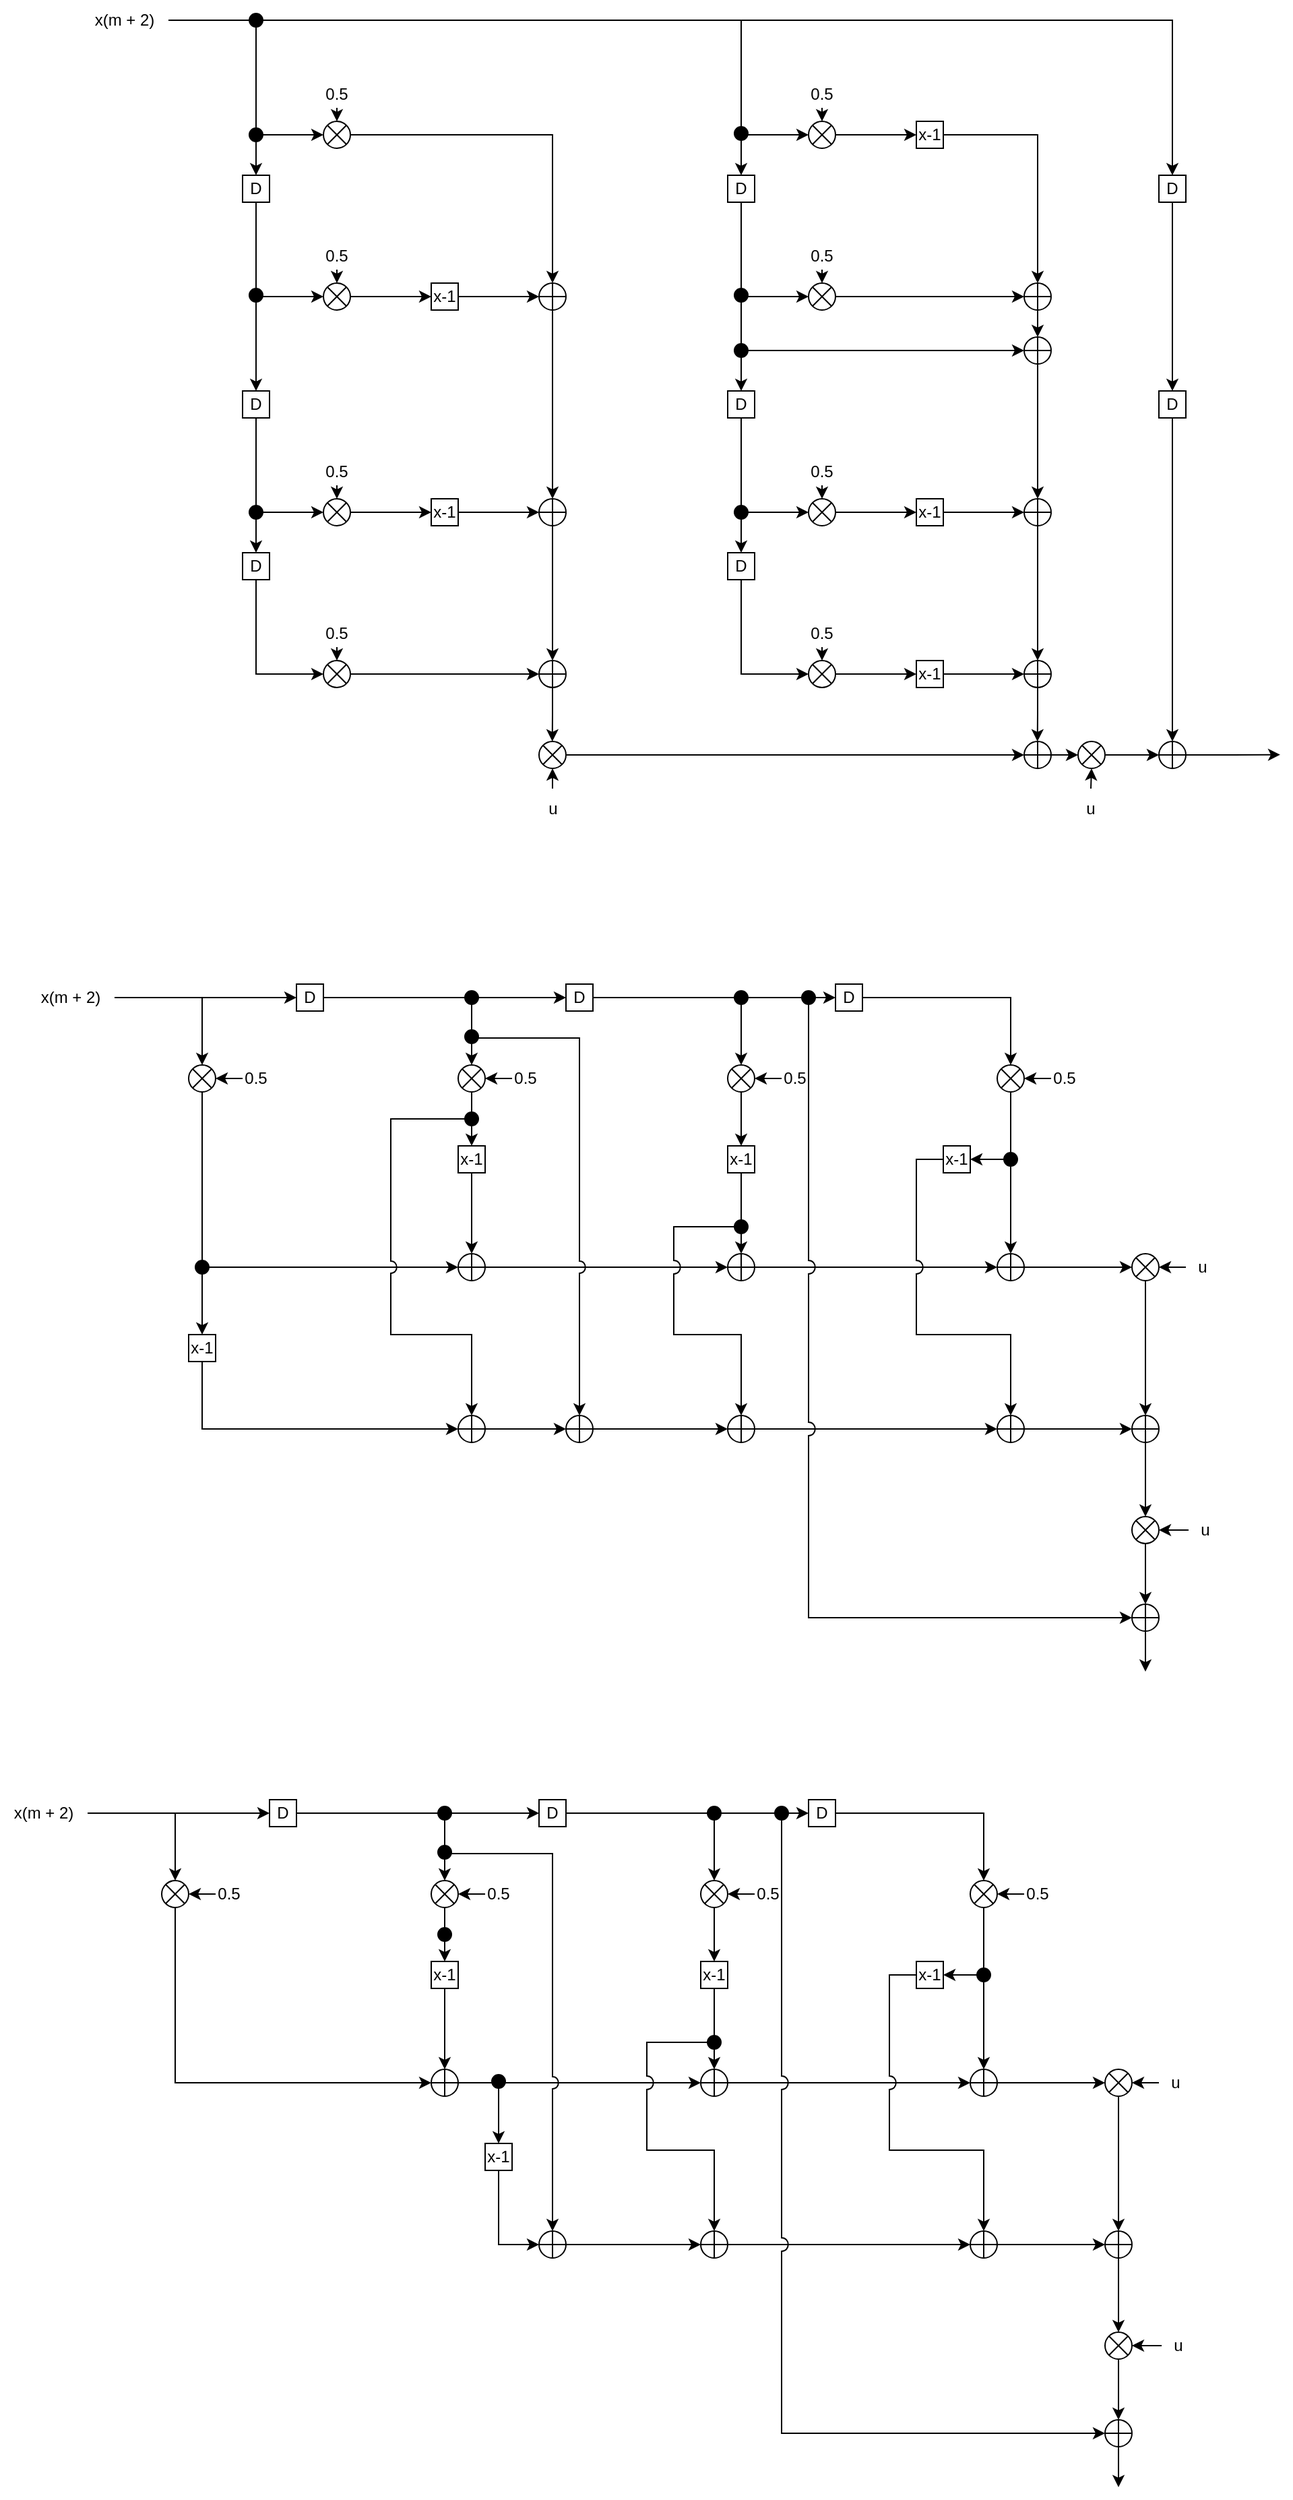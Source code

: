 <mxfile version="26.0.16">
  <diagram name="第 1 页" id="Wlv5GDjek6-BiEIf7pZ7">
    <mxGraphModel dx="1687" dy="2153" grid="1" gridSize="10" guides="1" tooltips="1" connect="1" arrows="1" fold="1" page="1" pageScale="1" pageWidth="827" pageHeight="1169" math="0" shadow="0">
      <root>
        <mxCell id="0" />
        <mxCell id="1" parent="0" />
        <mxCell id="ISguq8svOf9T5D8Jh1gX-150" style="edgeStyle=orthogonalEdgeStyle;rounded=0;orthogonalLoop=1;jettySize=auto;html=1;exitX=1;exitY=0.5;exitDx=0;exitDy=0;entryX=0;entryY=0.5;entryDx=0;entryDy=0;jumpStyle=arc;" edge="1" parent="1" source="ISguq8svOf9T5D8Jh1gX-114" target="ISguq8svOf9T5D8Jh1gX-116">
          <mxGeometry relative="1" as="geometry" />
        </mxCell>
        <mxCell id="ISguq8svOf9T5D8Jh1gX-28" style="edgeStyle=orthogonalEdgeStyle;rounded=0;orthogonalLoop=1;jettySize=auto;html=1;exitX=0.5;exitY=1;exitDx=0;exitDy=0;entryX=0;entryY=0.5;entryDx=0;entryDy=0;" edge="1" parent="1" source="ISguq8svOf9T5D8Jh1gX-1" target="ISguq8svOf9T5D8Jh1gX-4">
          <mxGeometry relative="1" as="geometry" />
        </mxCell>
        <mxCell id="ISguq8svOf9T5D8Jh1gX-29" style="edgeStyle=orthogonalEdgeStyle;rounded=0;orthogonalLoop=1;jettySize=auto;html=1;exitX=0.5;exitY=1;exitDx=0;exitDy=0;entryX=0.5;entryY=0;entryDx=0;entryDy=0;" edge="1" parent="1" source="ISguq8svOf9T5D8Jh1gX-1" target="ISguq8svOf9T5D8Jh1gX-3">
          <mxGeometry relative="1" as="geometry" />
        </mxCell>
        <mxCell id="ISguq8svOf9T5D8Jh1gX-1" value="D" style="rounded=0;whiteSpace=wrap;html=1;" vertex="1" parent="1">
          <mxGeometry x="440" y="100" width="20" height="20" as="geometry" />
        </mxCell>
        <mxCell id="ISguq8svOf9T5D8Jh1gX-25" style="edgeStyle=orthogonalEdgeStyle;rounded=0;orthogonalLoop=1;jettySize=auto;html=1;exitX=1;exitY=0.5;exitDx=0;exitDy=0;entryX=0.5;entryY=0;entryDx=0;entryDy=0;" edge="1" parent="1" source="ISguq8svOf9T5D8Jh1gX-2" target="ISguq8svOf9T5D8Jh1gX-5">
          <mxGeometry relative="1" as="geometry" />
        </mxCell>
        <mxCell id="ISguq8svOf9T5D8Jh1gX-2" value="" style="shape=sumEllipse;perimeter=ellipsePerimeter;whiteSpace=wrap;html=1;backgroundOutline=1;" vertex="1" parent="1">
          <mxGeometry x="500" y="60" width="20" height="20" as="geometry" />
        </mxCell>
        <mxCell id="ISguq8svOf9T5D8Jh1gX-30" style="edgeStyle=orthogonalEdgeStyle;rounded=0;orthogonalLoop=1;jettySize=auto;html=1;exitX=0.5;exitY=1;exitDx=0;exitDy=0;entryX=0.5;entryY=0;entryDx=0;entryDy=0;" edge="1" parent="1" source="ISguq8svOf9T5D8Jh1gX-3" target="ISguq8svOf9T5D8Jh1gX-6">
          <mxGeometry relative="1" as="geometry" />
        </mxCell>
        <mxCell id="ISguq8svOf9T5D8Jh1gX-31" style="edgeStyle=orthogonalEdgeStyle;rounded=0;orthogonalLoop=1;jettySize=auto;html=1;exitX=0.5;exitY=1;exitDx=0;exitDy=0;entryX=0;entryY=0.5;entryDx=0;entryDy=0;" edge="1" parent="1" source="ISguq8svOf9T5D8Jh1gX-3" target="ISguq8svOf9T5D8Jh1gX-7">
          <mxGeometry relative="1" as="geometry" />
        </mxCell>
        <mxCell id="ISguq8svOf9T5D8Jh1gX-3" value="D" style="rounded=0;whiteSpace=wrap;html=1;" vertex="1" parent="1">
          <mxGeometry x="440" y="260" width="20" height="20" as="geometry" />
        </mxCell>
        <mxCell id="ISguq8svOf9T5D8Jh1gX-26" style="edgeStyle=orthogonalEdgeStyle;rounded=0;orthogonalLoop=1;jettySize=auto;html=1;exitX=1;exitY=0.5;exitDx=0;exitDy=0;entryX=0;entryY=0.5;entryDx=0;entryDy=0;" edge="1" parent="1" source="ISguq8svOf9T5D8Jh1gX-4" target="ISguq8svOf9T5D8Jh1gX-22">
          <mxGeometry relative="1" as="geometry" />
        </mxCell>
        <mxCell id="ISguq8svOf9T5D8Jh1gX-4" value="" style="shape=sumEllipse;perimeter=ellipsePerimeter;whiteSpace=wrap;html=1;backgroundOutline=1;" vertex="1" parent="1">
          <mxGeometry x="500" y="180" width="20" height="20" as="geometry" />
        </mxCell>
        <mxCell id="ISguq8svOf9T5D8Jh1gX-34" style="edgeStyle=orthogonalEdgeStyle;rounded=0;orthogonalLoop=1;jettySize=auto;html=1;exitX=0.5;exitY=1;exitDx=0;exitDy=0;entryX=0.5;entryY=0;entryDx=0;entryDy=0;" edge="1" parent="1" source="ISguq8svOf9T5D8Jh1gX-5" target="ISguq8svOf9T5D8Jh1gX-9">
          <mxGeometry relative="1" as="geometry" />
        </mxCell>
        <mxCell id="ISguq8svOf9T5D8Jh1gX-5" value="" style="shape=orEllipse;perimeter=ellipsePerimeter;whiteSpace=wrap;html=1;backgroundOutline=1;" vertex="1" parent="1">
          <mxGeometry x="660" y="180" width="20" height="20" as="geometry" />
        </mxCell>
        <mxCell id="ISguq8svOf9T5D8Jh1gX-35" style="edgeStyle=orthogonalEdgeStyle;rounded=0;orthogonalLoop=1;jettySize=auto;html=1;exitX=0.5;exitY=1;exitDx=0;exitDy=0;entryX=0;entryY=0.5;entryDx=0;entryDy=0;" edge="1" parent="1" source="ISguq8svOf9T5D8Jh1gX-6" target="ISguq8svOf9T5D8Jh1gX-8">
          <mxGeometry relative="1" as="geometry" />
        </mxCell>
        <mxCell id="ISguq8svOf9T5D8Jh1gX-6" value="D" style="rounded=0;whiteSpace=wrap;html=1;" vertex="1" parent="1">
          <mxGeometry x="440" y="380" width="20" height="20" as="geometry" />
        </mxCell>
        <mxCell id="ISguq8svOf9T5D8Jh1gX-32" style="edgeStyle=orthogonalEdgeStyle;rounded=0;orthogonalLoop=1;jettySize=auto;html=1;exitX=1;exitY=0.5;exitDx=0;exitDy=0;entryX=0;entryY=0.5;entryDx=0;entryDy=0;" edge="1" parent="1" source="ISguq8svOf9T5D8Jh1gX-7" target="ISguq8svOf9T5D8Jh1gX-21">
          <mxGeometry relative="1" as="geometry" />
        </mxCell>
        <mxCell id="ISguq8svOf9T5D8Jh1gX-7" value="" style="shape=sumEllipse;perimeter=ellipsePerimeter;whiteSpace=wrap;html=1;backgroundOutline=1;" vertex="1" parent="1">
          <mxGeometry x="500" y="340" width="20" height="20" as="geometry" />
        </mxCell>
        <mxCell id="ISguq8svOf9T5D8Jh1gX-36" style="edgeStyle=orthogonalEdgeStyle;rounded=0;orthogonalLoop=1;jettySize=auto;html=1;exitX=1;exitY=0.5;exitDx=0;exitDy=0;entryX=0;entryY=0.5;entryDx=0;entryDy=0;" edge="1" parent="1" source="ISguq8svOf9T5D8Jh1gX-8" target="ISguq8svOf9T5D8Jh1gX-10">
          <mxGeometry relative="1" as="geometry" />
        </mxCell>
        <mxCell id="ISguq8svOf9T5D8Jh1gX-8" value="" style="shape=sumEllipse;perimeter=ellipsePerimeter;whiteSpace=wrap;html=1;backgroundOutline=1;" vertex="1" parent="1">
          <mxGeometry x="500" y="460" width="20" height="20" as="geometry" />
        </mxCell>
        <mxCell id="ISguq8svOf9T5D8Jh1gX-37" style="edgeStyle=orthogonalEdgeStyle;rounded=0;orthogonalLoop=1;jettySize=auto;html=1;exitX=0.5;exitY=1;exitDx=0;exitDy=0;entryX=0.5;entryY=0;entryDx=0;entryDy=0;" edge="1" parent="1" source="ISguq8svOf9T5D8Jh1gX-9" target="ISguq8svOf9T5D8Jh1gX-10">
          <mxGeometry relative="1" as="geometry" />
        </mxCell>
        <mxCell id="ISguq8svOf9T5D8Jh1gX-9" value="" style="shape=orEllipse;perimeter=ellipsePerimeter;whiteSpace=wrap;html=1;backgroundOutline=1;" vertex="1" parent="1">
          <mxGeometry x="660" y="340" width="20" height="20" as="geometry" />
        </mxCell>
        <mxCell id="ISguq8svOf9T5D8Jh1gX-38" style="edgeStyle=orthogonalEdgeStyle;rounded=0;orthogonalLoop=1;jettySize=auto;html=1;exitX=0.5;exitY=1;exitDx=0;exitDy=0;" edge="1" parent="1" source="ISguq8svOf9T5D8Jh1gX-10">
          <mxGeometry relative="1" as="geometry">
            <mxPoint x="669.857" y="520" as="targetPoint" />
          </mxGeometry>
        </mxCell>
        <mxCell id="ISguq8svOf9T5D8Jh1gX-10" value="" style="shape=orEllipse;perimeter=ellipsePerimeter;whiteSpace=wrap;html=1;backgroundOutline=1;" vertex="1" parent="1">
          <mxGeometry x="660" y="460" width="20" height="20" as="geometry" />
        </mxCell>
        <mxCell id="ISguq8svOf9T5D8Jh1gX-12" style="edgeStyle=orthogonalEdgeStyle;rounded=0;orthogonalLoop=1;jettySize=auto;html=1;exitX=0.5;exitY=1;exitDx=0;exitDy=0;entryX=0.5;entryY=0;entryDx=0;entryDy=0;" edge="1" parent="1" source="ISguq8svOf9T5D8Jh1gX-11" target="ISguq8svOf9T5D8Jh1gX-2">
          <mxGeometry relative="1" as="geometry" />
        </mxCell>
        <mxCell id="ISguq8svOf9T5D8Jh1gX-11" value="0.5" style="text;html=1;align=center;verticalAlign=middle;whiteSpace=wrap;rounded=0;" vertex="1" parent="1">
          <mxGeometry x="500" y="30" width="20" height="20" as="geometry" />
        </mxCell>
        <mxCell id="ISguq8svOf9T5D8Jh1gX-14" style="edgeStyle=orthogonalEdgeStyle;rounded=0;orthogonalLoop=1;jettySize=auto;html=1;exitX=0.5;exitY=1;exitDx=0;exitDy=0;entryX=0.5;entryY=0;entryDx=0;entryDy=0;" edge="1" parent="1" source="ISguq8svOf9T5D8Jh1gX-13" target="ISguq8svOf9T5D8Jh1gX-4">
          <mxGeometry relative="1" as="geometry" />
        </mxCell>
        <mxCell id="ISguq8svOf9T5D8Jh1gX-13" value="0.5" style="text;html=1;align=center;verticalAlign=middle;whiteSpace=wrap;rounded=0;" vertex="1" parent="1">
          <mxGeometry x="500" y="150" width="20" height="20" as="geometry" />
        </mxCell>
        <mxCell id="ISguq8svOf9T5D8Jh1gX-16" style="edgeStyle=orthogonalEdgeStyle;rounded=0;orthogonalLoop=1;jettySize=auto;html=1;exitX=0.5;exitY=1;exitDx=0;exitDy=0;entryX=0.5;entryY=0;entryDx=0;entryDy=0;" edge="1" parent="1" source="ISguq8svOf9T5D8Jh1gX-15" target="ISguq8svOf9T5D8Jh1gX-7">
          <mxGeometry relative="1" as="geometry" />
        </mxCell>
        <mxCell id="ISguq8svOf9T5D8Jh1gX-15" value="0.5" style="text;html=1;align=center;verticalAlign=middle;whiteSpace=wrap;rounded=0;" vertex="1" parent="1">
          <mxGeometry x="500" y="310" width="20" height="20" as="geometry" />
        </mxCell>
        <mxCell id="ISguq8svOf9T5D8Jh1gX-19" style="edgeStyle=orthogonalEdgeStyle;rounded=0;orthogonalLoop=1;jettySize=auto;html=1;exitX=0.5;exitY=1;exitDx=0;exitDy=0;entryX=0.5;entryY=0;entryDx=0;entryDy=0;" edge="1" parent="1" source="ISguq8svOf9T5D8Jh1gX-17" target="ISguq8svOf9T5D8Jh1gX-8">
          <mxGeometry relative="1" as="geometry" />
        </mxCell>
        <mxCell id="ISguq8svOf9T5D8Jh1gX-17" value="0.5" style="text;html=1;align=center;verticalAlign=middle;whiteSpace=wrap;rounded=0;" vertex="1" parent="1">
          <mxGeometry x="500" y="430" width="20" height="20" as="geometry" />
        </mxCell>
        <mxCell id="ISguq8svOf9T5D8Jh1gX-23" style="edgeStyle=orthogonalEdgeStyle;rounded=0;orthogonalLoop=1;jettySize=auto;html=1;exitX=1;exitY=0.5;exitDx=0;exitDy=0;entryX=0.5;entryY=0;entryDx=0;entryDy=0;" edge="1" parent="1" source="ISguq8svOf9T5D8Jh1gX-20" target="ISguq8svOf9T5D8Jh1gX-1">
          <mxGeometry relative="1" as="geometry" />
        </mxCell>
        <mxCell id="ISguq8svOf9T5D8Jh1gX-24" style="edgeStyle=orthogonalEdgeStyle;rounded=0;orthogonalLoop=1;jettySize=auto;html=1;exitX=1;exitY=0.5;exitDx=0;exitDy=0;entryX=0;entryY=0.5;entryDx=0;entryDy=0;" edge="1" parent="1" source="ISguq8svOf9T5D8Jh1gX-20" target="ISguq8svOf9T5D8Jh1gX-2">
          <mxGeometry relative="1" as="geometry">
            <Array as="points">
              <mxPoint x="450" y="-15" />
              <mxPoint x="450" y="70" />
            </Array>
          </mxGeometry>
        </mxCell>
        <mxCell id="ISguq8svOf9T5D8Jh1gX-85" style="edgeStyle=orthogonalEdgeStyle;rounded=0;orthogonalLoop=1;jettySize=auto;html=1;exitX=1;exitY=0.5;exitDx=0;exitDy=0;entryX=0.5;entryY=0;entryDx=0;entryDy=0;" edge="1" parent="1" source="ISguq8svOf9T5D8Jh1gX-20" target="ISguq8svOf9T5D8Jh1gX-41">
          <mxGeometry relative="1" as="geometry" />
        </mxCell>
        <mxCell id="ISguq8svOf9T5D8Jh1gX-86" style="edgeStyle=orthogonalEdgeStyle;rounded=0;orthogonalLoop=1;jettySize=auto;html=1;exitX=1;exitY=0.5;exitDx=0;exitDy=0;entryX=0;entryY=0.5;entryDx=0;entryDy=0;" edge="1" parent="1" source="ISguq8svOf9T5D8Jh1gX-20" target="ISguq8svOf9T5D8Jh1gX-43">
          <mxGeometry relative="1" as="geometry">
            <Array as="points">
              <mxPoint x="810" y="-15" />
              <mxPoint x="810" y="70" />
            </Array>
          </mxGeometry>
        </mxCell>
        <mxCell id="ISguq8svOf9T5D8Jh1gX-89" style="edgeStyle=orthogonalEdgeStyle;rounded=0;orthogonalLoop=1;jettySize=auto;html=1;exitX=1;exitY=0.5;exitDx=0;exitDy=0;entryX=0.5;entryY=0;entryDx=0;entryDy=0;" edge="1" parent="1" source="ISguq8svOf9T5D8Jh1gX-161" target="ISguq8svOf9T5D8Jh1gX-87">
          <mxGeometry relative="1" as="geometry" />
        </mxCell>
        <mxCell id="ISguq8svOf9T5D8Jh1gX-20" value="x(m + 2)" style="text;html=1;align=center;verticalAlign=middle;whiteSpace=wrap;rounded=0;" vertex="1" parent="1">
          <mxGeometry x="320" y="-30" width="65" height="30" as="geometry" />
        </mxCell>
        <mxCell id="ISguq8svOf9T5D8Jh1gX-33" style="edgeStyle=orthogonalEdgeStyle;rounded=0;orthogonalLoop=1;jettySize=auto;html=1;exitX=1;exitY=0.5;exitDx=0;exitDy=0;entryX=0;entryY=0.5;entryDx=0;entryDy=0;" edge="1" parent="1" source="ISguq8svOf9T5D8Jh1gX-21" target="ISguq8svOf9T5D8Jh1gX-9">
          <mxGeometry relative="1" as="geometry" />
        </mxCell>
        <mxCell id="ISguq8svOf9T5D8Jh1gX-21" value="x-1" style="rounded=0;whiteSpace=wrap;html=1;" vertex="1" parent="1">
          <mxGeometry x="580" y="340" width="20" height="20" as="geometry" />
        </mxCell>
        <mxCell id="ISguq8svOf9T5D8Jh1gX-27" style="edgeStyle=orthogonalEdgeStyle;rounded=0;orthogonalLoop=1;jettySize=auto;html=1;exitX=1;exitY=0.5;exitDx=0;exitDy=0;entryX=0;entryY=0.5;entryDx=0;entryDy=0;" edge="1" parent="1" source="ISguq8svOf9T5D8Jh1gX-22" target="ISguq8svOf9T5D8Jh1gX-5">
          <mxGeometry relative="1" as="geometry" />
        </mxCell>
        <mxCell id="ISguq8svOf9T5D8Jh1gX-22" value="x-1" style="rounded=0;whiteSpace=wrap;html=1;" vertex="1" parent="1">
          <mxGeometry x="580" y="180" width="20" height="20" as="geometry" />
        </mxCell>
        <mxCell id="ISguq8svOf9T5D8Jh1gX-39" style="edgeStyle=orthogonalEdgeStyle;rounded=0;orthogonalLoop=1;jettySize=auto;html=1;exitX=0.5;exitY=1;exitDx=0;exitDy=0;entryX=0;entryY=0.5;entryDx=0;entryDy=0;" edge="1" parent="1" source="ISguq8svOf9T5D8Jh1gX-41" target="ISguq8svOf9T5D8Jh1gX-48">
          <mxGeometry relative="1" as="geometry" />
        </mxCell>
        <mxCell id="ISguq8svOf9T5D8Jh1gX-40" style="edgeStyle=orthogonalEdgeStyle;rounded=0;orthogonalLoop=1;jettySize=auto;html=1;exitX=0.5;exitY=1;exitDx=0;exitDy=0;entryX=0.5;entryY=0;entryDx=0;entryDy=0;" edge="1" parent="1" source="ISguq8svOf9T5D8Jh1gX-41" target="ISguq8svOf9T5D8Jh1gX-46">
          <mxGeometry relative="1" as="geometry" />
        </mxCell>
        <mxCell id="ISguq8svOf9T5D8Jh1gX-82" style="edgeStyle=orthogonalEdgeStyle;rounded=0;orthogonalLoop=1;jettySize=auto;html=1;exitX=0.5;exitY=1;exitDx=0;exitDy=0;entryX=0;entryY=0.5;entryDx=0;entryDy=0;" edge="1" parent="1" source="ISguq8svOf9T5D8Jh1gX-41" target="ISguq8svOf9T5D8Jh1gX-75">
          <mxGeometry relative="1" as="geometry" />
        </mxCell>
        <mxCell id="ISguq8svOf9T5D8Jh1gX-41" value="D" style="rounded=0;whiteSpace=wrap;html=1;" vertex="1" parent="1">
          <mxGeometry x="800" y="100" width="20" height="20" as="geometry" />
        </mxCell>
        <mxCell id="ISguq8svOf9T5D8Jh1gX-83" style="edgeStyle=orthogonalEdgeStyle;rounded=0;orthogonalLoop=1;jettySize=auto;html=1;exitX=1;exitY=0.5;exitDx=0;exitDy=0;entryX=0;entryY=0.5;entryDx=0;entryDy=0;" edge="1" parent="1" source="ISguq8svOf9T5D8Jh1gX-43" target="ISguq8svOf9T5D8Jh1gX-73">
          <mxGeometry relative="1" as="geometry" />
        </mxCell>
        <mxCell id="ISguq8svOf9T5D8Jh1gX-43" value="" style="shape=sumEllipse;perimeter=ellipsePerimeter;whiteSpace=wrap;html=1;backgroundOutline=1;" vertex="1" parent="1">
          <mxGeometry x="860" y="60" width="20" height="20" as="geometry" />
        </mxCell>
        <mxCell id="ISguq8svOf9T5D8Jh1gX-44" style="edgeStyle=orthogonalEdgeStyle;rounded=0;orthogonalLoop=1;jettySize=auto;html=1;exitX=0.5;exitY=1;exitDx=0;exitDy=0;entryX=0.5;entryY=0;entryDx=0;entryDy=0;" edge="1" parent="1" source="ISguq8svOf9T5D8Jh1gX-46" target="ISguq8svOf9T5D8Jh1gX-52">
          <mxGeometry relative="1" as="geometry" />
        </mxCell>
        <mxCell id="ISguq8svOf9T5D8Jh1gX-45" style="edgeStyle=orthogonalEdgeStyle;rounded=0;orthogonalLoop=1;jettySize=auto;html=1;exitX=0.5;exitY=1;exitDx=0;exitDy=0;entryX=0;entryY=0.5;entryDx=0;entryDy=0;" edge="1" parent="1" source="ISguq8svOf9T5D8Jh1gX-46" target="ISguq8svOf9T5D8Jh1gX-54">
          <mxGeometry relative="1" as="geometry" />
        </mxCell>
        <mxCell id="ISguq8svOf9T5D8Jh1gX-46" value="D" style="rounded=0;whiteSpace=wrap;html=1;" vertex="1" parent="1">
          <mxGeometry x="800" y="260" width="20" height="20" as="geometry" />
        </mxCell>
        <mxCell id="ISguq8svOf9T5D8Jh1gX-74" style="edgeStyle=orthogonalEdgeStyle;rounded=0;orthogonalLoop=1;jettySize=auto;html=1;exitX=1;exitY=0.5;exitDx=0;exitDy=0;entryX=0;entryY=0.5;entryDx=0;entryDy=0;" edge="1" parent="1" source="ISguq8svOf9T5D8Jh1gX-48" target="ISguq8svOf9T5D8Jh1gX-50">
          <mxGeometry relative="1" as="geometry" />
        </mxCell>
        <mxCell id="ISguq8svOf9T5D8Jh1gX-48" value="" style="shape=sumEllipse;perimeter=ellipsePerimeter;whiteSpace=wrap;html=1;backgroundOutline=1;" vertex="1" parent="1">
          <mxGeometry x="860" y="180" width="20" height="20" as="geometry" />
        </mxCell>
        <mxCell id="ISguq8svOf9T5D8Jh1gX-81" style="edgeStyle=orthogonalEdgeStyle;rounded=0;orthogonalLoop=1;jettySize=auto;html=1;exitX=0.5;exitY=1;exitDx=0;exitDy=0;entryX=0.5;entryY=0;entryDx=0;entryDy=0;" edge="1" parent="1" source="ISguq8svOf9T5D8Jh1gX-50" target="ISguq8svOf9T5D8Jh1gX-75">
          <mxGeometry relative="1" as="geometry" />
        </mxCell>
        <mxCell id="ISguq8svOf9T5D8Jh1gX-50" value="" style="shape=orEllipse;perimeter=ellipsePerimeter;whiteSpace=wrap;html=1;backgroundOutline=1;" vertex="1" parent="1">
          <mxGeometry x="1020" y="180" width="20" height="20" as="geometry" />
        </mxCell>
        <mxCell id="ISguq8svOf9T5D8Jh1gX-51" style="edgeStyle=orthogonalEdgeStyle;rounded=0;orthogonalLoop=1;jettySize=auto;html=1;exitX=0.5;exitY=1;exitDx=0;exitDy=0;entryX=0;entryY=0.5;entryDx=0;entryDy=0;" edge="1" parent="1" source="ISguq8svOf9T5D8Jh1gX-52" target="ISguq8svOf9T5D8Jh1gX-56">
          <mxGeometry relative="1" as="geometry" />
        </mxCell>
        <mxCell id="ISguq8svOf9T5D8Jh1gX-52" value="D" style="rounded=0;whiteSpace=wrap;html=1;" vertex="1" parent="1">
          <mxGeometry x="800" y="380" width="20" height="20" as="geometry" />
        </mxCell>
        <mxCell id="ISguq8svOf9T5D8Jh1gX-53" style="edgeStyle=orthogonalEdgeStyle;rounded=0;orthogonalLoop=1;jettySize=auto;html=1;exitX=1;exitY=0.5;exitDx=0;exitDy=0;entryX=0;entryY=0.5;entryDx=0;entryDy=0;" edge="1" parent="1" source="ISguq8svOf9T5D8Jh1gX-54" target="ISguq8svOf9T5D8Jh1gX-70">
          <mxGeometry relative="1" as="geometry" />
        </mxCell>
        <mxCell id="ISguq8svOf9T5D8Jh1gX-54" value="" style="shape=sumEllipse;perimeter=ellipsePerimeter;whiteSpace=wrap;html=1;backgroundOutline=1;" vertex="1" parent="1">
          <mxGeometry x="860" y="340" width="20" height="20" as="geometry" />
        </mxCell>
        <mxCell id="ISguq8svOf9T5D8Jh1gX-78" style="edgeStyle=orthogonalEdgeStyle;rounded=0;orthogonalLoop=1;jettySize=auto;html=1;exitX=1;exitY=0.5;exitDx=0;exitDy=0;entryX=0;entryY=0.5;entryDx=0;entryDy=0;" edge="1" parent="1" source="ISguq8svOf9T5D8Jh1gX-56" target="ISguq8svOf9T5D8Jh1gX-77">
          <mxGeometry relative="1" as="geometry" />
        </mxCell>
        <mxCell id="ISguq8svOf9T5D8Jh1gX-56" value="" style="shape=sumEllipse;perimeter=ellipsePerimeter;whiteSpace=wrap;html=1;backgroundOutline=1;" vertex="1" parent="1">
          <mxGeometry x="860" y="460" width="20" height="20" as="geometry" />
        </mxCell>
        <mxCell id="ISguq8svOf9T5D8Jh1gX-57" style="edgeStyle=orthogonalEdgeStyle;rounded=0;orthogonalLoop=1;jettySize=auto;html=1;exitX=0.5;exitY=1;exitDx=0;exitDy=0;entryX=0.5;entryY=0;entryDx=0;entryDy=0;" edge="1" parent="1" source="ISguq8svOf9T5D8Jh1gX-58" target="ISguq8svOf9T5D8Jh1gX-60">
          <mxGeometry relative="1" as="geometry" />
        </mxCell>
        <mxCell id="ISguq8svOf9T5D8Jh1gX-58" value="" style="shape=orEllipse;perimeter=ellipsePerimeter;whiteSpace=wrap;html=1;backgroundOutline=1;" vertex="1" parent="1">
          <mxGeometry x="1020" y="340" width="20" height="20" as="geometry" />
        </mxCell>
        <mxCell id="ISguq8svOf9T5D8Jh1gX-59" style="edgeStyle=orthogonalEdgeStyle;rounded=0;orthogonalLoop=1;jettySize=auto;html=1;exitX=0.5;exitY=1;exitDx=0;exitDy=0;" edge="1" parent="1" source="ISguq8svOf9T5D8Jh1gX-60">
          <mxGeometry relative="1" as="geometry">
            <mxPoint x="1029.857" y="520" as="targetPoint" />
          </mxGeometry>
        </mxCell>
        <mxCell id="ISguq8svOf9T5D8Jh1gX-60" value="" style="shape=orEllipse;perimeter=ellipsePerimeter;whiteSpace=wrap;html=1;backgroundOutline=1;" vertex="1" parent="1">
          <mxGeometry x="1020" y="460" width="20" height="20" as="geometry" />
        </mxCell>
        <mxCell id="ISguq8svOf9T5D8Jh1gX-61" style="edgeStyle=orthogonalEdgeStyle;rounded=0;orthogonalLoop=1;jettySize=auto;html=1;exitX=0.5;exitY=1;exitDx=0;exitDy=0;entryX=0.5;entryY=0;entryDx=0;entryDy=0;" edge="1" parent="1" source="ISguq8svOf9T5D8Jh1gX-62" target="ISguq8svOf9T5D8Jh1gX-43">
          <mxGeometry relative="1" as="geometry" />
        </mxCell>
        <mxCell id="ISguq8svOf9T5D8Jh1gX-62" value="0.5" style="text;html=1;align=center;verticalAlign=middle;whiteSpace=wrap;rounded=0;" vertex="1" parent="1">
          <mxGeometry x="860" y="30" width="20" height="20" as="geometry" />
        </mxCell>
        <mxCell id="ISguq8svOf9T5D8Jh1gX-63" style="edgeStyle=orthogonalEdgeStyle;rounded=0;orthogonalLoop=1;jettySize=auto;html=1;exitX=0.5;exitY=1;exitDx=0;exitDy=0;entryX=0.5;entryY=0;entryDx=0;entryDy=0;" edge="1" parent="1" source="ISguq8svOf9T5D8Jh1gX-64" target="ISguq8svOf9T5D8Jh1gX-48">
          <mxGeometry relative="1" as="geometry" />
        </mxCell>
        <mxCell id="ISguq8svOf9T5D8Jh1gX-64" value="0.5" style="text;html=1;align=center;verticalAlign=middle;whiteSpace=wrap;rounded=0;" vertex="1" parent="1">
          <mxGeometry x="860" y="150" width="20" height="20" as="geometry" />
        </mxCell>
        <mxCell id="ISguq8svOf9T5D8Jh1gX-65" style="edgeStyle=orthogonalEdgeStyle;rounded=0;orthogonalLoop=1;jettySize=auto;html=1;exitX=0.5;exitY=1;exitDx=0;exitDy=0;entryX=0.5;entryY=0;entryDx=0;entryDy=0;" edge="1" parent="1" source="ISguq8svOf9T5D8Jh1gX-66" target="ISguq8svOf9T5D8Jh1gX-54">
          <mxGeometry relative="1" as="geometry" />
        </mxCell>
        <mxCell id="ISguq8svOf9T5D8Jh1gX-66" value="0.5" style="text;html=1;align=center;verticalAlign=middle;whiteSpace=wrap;rounded=0;" vertex="1" parent="1">
          <mxGeometry x="860" y="310" width="20" height="20" as="geometry" />
        </mxCell>
        <mxCell id="ISguq8svOf9T5D8Jh1gX-67" style="edgeStyle=orthogonalEdgeStyle;rounded=0;orthogonalLoop=1;jettySize=auto;html=1;exitX=0.5;exitY=1;exitDx=0;exitDy=0;entryX=0.5;entryY=0;entryDx=0;entryDy=0;" edge="1" parent="1" source="ISguq8svOf9T5D8Jh1gX-68" target="ISguq8svOf9T5D8Jh1gX-56">
          <mxGeometry relative="1" as="geometry" />
        </mxCell>
        <mxCell id="ISguq8svOf9T5D8Jh1gX-68" value="0.5" style="text;html=1;align=center;verticalAlign=middle;whiteSpace=wrap;rounded=0;" vertex="1" parent="1">
          <mxGeometry x="860" y="430" width="20" height="20" as="geometry" />
        </mxCell>
        <mxCell id="ISguq8svOf9T5D8Jh1gX-69" style="edgeStyle=orthogonalEdgeStyle;rounded=0;orthogonalLoop=1;jettySize=auto;html=1;exitX=1;exitY=0.5;exitDx=0;exitDy=0;entryX=0;entryY=0.5;entryDx=0;entryDy=0;" edge="1" parent="1" source="ISguq8svOf9T5D8Jh1gX-70" target="ISguq8svOf9T5D8Jh1gX-58">
          <mxGeometry relative="1" as="geometry" />
        </mxCell>
        <mxCell id="ISguq8svOf9T5D8Jh1gX-70" value="x-1" style="rounded=0;whiteSpace=wrap;html=1;" vertex="1" parent="1">
          <mxGeometry x="940" y="340" width="20" height="20" as="geometry" />
        </mxCell>
        <mxCell id="ISguq8svOf9T5D8Jh1gX-84" style="edgeStyle=orthogonalEdgeStyle;rounded=0;orthogonalLoop=1;jettySize=auto;html=1;exitX=1;exitY=0.5;exitDx=0;exitDy=0;entryX=0.5;entryY=0;entryDx=0;entryDy=0;" edge="1" parent="1" source="ISguq8svOf9T5D8Jh1gX-73" target="ISguq8svOf9T5D8Jh1gX-50">
          <mxGeometry relative="1" as="geometry" />
        </mxCell>
        <mxCell id="ISguq8svOf9T5D8Jh1gX-73" value="x-1" style="rounded=0;whiteSpace=wrap;html=1;" vertex="1" parent="1">
          <mxGeometry x="940" y="60" width="20" height="20" as="geometry" />
        </mxCell>
        <mxCell id="ISguq8svOf9T5D8Jh1gX-80" style="edgeStyle=orthogonalEdgeStyle;rounded=0;orthogonalLoop=1;jettySize=auto;html=1;exitX=0.5;exitY=1;exitDx=0;exitDy=0;entryX=0.5;entryY=0;entryDx=0;entryDy=0;" edge="1" parent="1" source="ISguq8svOf9T5D8Jh1gX-75" target="ISguq8svOf9T5D8Jh1gX-58">
          <mxGeometry relative="1" as="geometry" />
        </mxCell>
        <mxCell id="ISguq8svOf9T5D8Jh1gX-75" value="" style="shape=orEllipse;perimeter=ellipsePerimeter;whiteSpace=wrap;html=1;backgroundOutline=1;" vertex="1" parent="1">
          <mxGeometry x="1020" y="220" width="20" height="20" as="geometry" />
        </mxCell>
        <mxCell id="ISguq8svOf9T5D8Jh1gX-79" style="edgeStyle=orthogonalEdgeStyle;rounded=0;orthogonalLoop=1;jettySize=auto;html=1;exitX=1;exitY=0.5;exitDx=0;exitDy=0;entryX=0;entryY=0.5;entryDx=0;entryDy=0;" edge="1" parent="1" source="ISguq8svOf9T5D8Jh1gX-77" target="ISguq8svOf9T5D8Jh1gX-60">
          <mxGeometry relative="1" as="geometry" />
        </mxCell>
        <mxCell id="ISguq8svOf9T5D8Jh1gX-77" value="x-1" style="rounded=0;whiteSpace=wrap;html=1;" vertex="1" parent="1">
          <mxGeometry x="940" y="460" width="20" height="20" as="geometry" />
        </mxCell>
        <mxCell id="ISguq8svOf9T5D8Jh1gX-90" style="edgeStyle=orthogonalEdgeStyle;rounded=0;orthogonalLoop=1;jettySize=auto;html=1;exitX=0.5;exitY=1;exitDx=0;exitDy=0;entryX=0.5;entryY=0;entryDx=0;entryDy=0;" edge="1" parent="1" source="ISguq8svOf9T5D8Jh1gX-87" target="ISguq8svOf9T5D8Jh1gX-88">
          <mxGeometry relative="1" as="geometry" />
        </mxCell>
        <mxCell id="ISguq8svOf9T5D8Jh1gX-87" value="D" style="rounded=0;whiteSpace=wrap;html=1;" vertex="1" parent="1">
          <mxGeometry x="1120" y="100" width="20" height="20" as="geometry" />
        </mxCell>
        <mxCell id="ISguq8svOf9T5D8Jh1gX-98" style="edgeStyle=orthogonalEdgeStyle;rounded=0;orthogonalLoop=1;jettySize=auto;html=1;exitX=0.5;exitY=1;exitDx=0;exitDy=0;entryX=0.5;entryY=0;entryDx=0;entryDy=0;" edge="1" parent="1" source="ISguq8svOf9T5D8Jh1gX-88" target="ISguq8svOf9T5D8Jh1gX-96">
          <mxGeometry relative="1" as="geometry" />
        </mxCell>
        <mxCell id="ISguq8svOf9T5D8Jh1gX-88" value="D" style="rounded=0;whiteSpace=wrap;html=1;" vertex="1" parent="1">
          <mxGeometry x="1120" y="260" width="20" height="20" as="geometry" />
        </mxCell>
        <mxCell id="ISguq8svOf9T5D8Jh1gX-94" style="edgeStyle=orthogonalEdgeStyle;rounded=0;orthogonalLoop=1;jettySize=auto;html=1;exitX=1;exitY=0.5;exitDx=0;exitDy=0;entryX=0;entryY=0.5;entryDx=0;entryDy=0;" edge="1" parent="1" source="ISguq8svOf9T5D8Jh1gX-91" target="ISguq8svOf9T5D8Jh1gX-93">
          <mxGeometry relative="1" as="geometry" />
        </mxCell>
        <mxCell id="ISguq8svOf9T5D8Jh1gX-91" value="" style="shape=sumEllipse;perimeter=ellipsePerimeter;whiteSpace=wrap;html=1;backgroundOutline=1;" vertex="1" parent="1">
          <mxGeometry x="660" y="520" width="20" height="20" as="geometry" />
        </mxCell>
        <mxCell id="ISguq8svOf9T5D8Jh1gX-97" style="edgeStyle=orthogonalEdgeStyle;rounded=0;orthogonalLoop=1;jettySize=auto;html=1;exitX=1;exitY=0.5;exitDx=0;exitDy=0;entryX=0;entryY=0.5;entryDx=0;entryDy=0;" edge="1" parent="1" source="ISguq8svOf9T5D8Jh1gX-92" target="ISguq8svOf9T5D8Jh1gX-96">
          <mxGeometry relative="1" as="geometry" />
        </mxCell>
        <mxCell id="ISguq8svOf9T5D8Jh1gX-92" value="" style="shape=sumEllipse;perimeter=ellipsePerimeter;whiteSpace=wrap;html=1;backgroundOutline=1;" vertex="1" parent="1">
          <mxGeometry x="1060" y="520" width="20" height="20" as="geometry" />
        </mxCell>
        <mxCell id="ISguq8svOf9T5D8Jh1gX-95" style="edgeStyle=orthogonalEdgeStyle;rounded=0;orthogonalLoop=1;jettySize=auto;html=1;exitX=1;exitY=0.5;exitDx=0;exitDy=0;entryX=0;entryY=0.5;entryDx=0;entryDy=0;" edge="1" parent="1" source="ISguq8svOf9T5D8Jh1gX-93" target="ISguq8svOf9T5D8Jh1gX-92">
          <mxGeometry relative="1" as="geometry" />
        </mxCell>
        <mxCell id="ISguq8svOf9T5D8Jh1gX-93" value="" style="shape=orEllipse;perimeter=ellipsePerimeter;whiteSpace=wrap;html=1;backgroundOutline=1;" vertex="1" parent="1">
          <mxGeometry x="1020" y="520" width="20" height="20" as="geometry" />
        </mxCell>
        <mxCell id="ISguq8svOf9T5D8Jh1gX-103" style="edgeStyle=orthogonalEdgeStyle;rounded=0;orthogonalLoop=1;jettySize=auto;html=1;exitX=1;exitY=0.5;exitDx=0;exitDy=0;" edge="1" parent="1" source="ISguq8svOf9T5D8Jh1gX-96">
          <mxGeometry relative="1" as="geometry">
            <mxPoint x="1210" y="529.833" as="targetPoint" />
          </mxGeometry>
        </mxCell>
        <mxCell id="ISguq8svOf9T5D8Jh1gX-96" value="" style="shape=orEllipse;perimeter=ellipsePerimeter;whiteSpace=wrap;html=1;backgroundOutline=1;" vertex="1" parent="1">
          <mxGeometry x="1120" y="520" width="20" height="20" as="geometry" />
        </mxCell>
        <mxCell id="ISguq8svOf9T5D8Jh1gX-101" style="edgeStyle=orthogonalEdgeStyle;rounded=0;orthogonalLoop=1;jettySize=auto;html=1;exitX=0.5;exitY=0;exitDx=0;exitDy=0;entryX=0.5;entryY=1;entryDx=0;entryDy=0;" edge="1" parent="1" source="ISguq8svOf9T5D8Jh1gX-99" target="ISguq8svOf9T5D8Jh1gX-91">
          <mxGeometry relative="1" as="geometry" />
        </mxCell>
        <mxCell id="ISguq8svOf9T5D8Jh1gX-99" value="u" style="text;html=1;align=center;verticalAlign=middle;whiteSpace=wrap;rounded=0;" vertex="1" parent="1">
          <mxGeometry x="657.5" y="555" width="25" height="30" as="geometry" />
        </mxCell>
        <mxCell id="ISguq8svOf9T5D8Jh1gX-102" style="edgeStyle=orthogonalEdgeStyle;rounded=0;orthogonalLoop=1;jettySize=auto;html=1;exitX=0.5;exitY=0;exitDx=0;exitDy=0;entryX=0.5;entryY=1;entryDx=0;entryDy=0;" edge="1" parent="1" source="ISguq8svOf9T5D8Jh1gX-100" target="ISguq8svOf9T5D8Jh1gX-92">
          <mxGeometry relative="1" as="geometry" />
        </mxCell>
        <mxCell id="ISguq8svOf9T5D8Jh1gX-100" value="u" style="text;html=1;align=center;verticalAlign=middle;whiteSpace=wrap;rounded=0;" vertex="1" parent="1">
          <mxGeometry x="1057" y="555" width="25" height="30" as="geometry" />
        </mxCell>
        <mxCell id="ISguq8svOf9T5D8Jh1gX-127" style="edgeStyle=orthogonalEdgeStyle;rounded=0;orthogonalLoop=1;jettySize=auto;html=1;exitX=1;exitY=0.5;exitDx=0;exitDy=0;entryX=0;entryY=0.5;entryDx=0;entryDy=0;" edge="1" parent="1" source="ISguq8svOf9T5D8Jh1gX-104" target="ISguq8svOf9T5D8Jh1gX-108">
          <mxGeometry relative="1" as="geometry" />
        </mxCell>
        <mxCell id="ISguq8svOf9T5D8Jh1gX-135" style="edgeStyle=orthogonalEdgeStyle;rounded=0;orthogonalLoop=1;jettySize=auto;html=1;exitX=1;exitY=0.5;exitDx=0;exitDy=0;entryX=0.5;entryY=0;entryDx=0;entryDy=0;" edge="1" parent="1" source="ISguq8svOf9T5D8Jh1gX-104" target="ISguq8svOf9T5D8Jh1gX-107">
          <mxGeometry relative="1" as="geometry" />
        </mxCell>
        <mxCell id="ISguq8svOf9T5D8Jh1gX-151" style="edgeStyle=orthogonalEdgeStyle;rounded=0;orthogonalLoop=1;jettySize=auto;html=1;exitX=1;exitY=0.5;exitDx=0;exitDy=0;entryX=0.5;entryY=0;entryDx=0;entryDy=0;jumpStyle=arc;jumpSize=9;" edge="1" parent="1" source="ISguq8svOf9T5D8Jh1gX-104" target="ISguq8svOf9T5D8Jh1gX-120">
          <mxGeometry relative="1" as="geometry">
            <Array as="points">
              <mxPoint x="610" y="710" />
              <mxPoint x="610" y="740" />
              <mxPoint x="690" y="740" />
            </Array>
          </mxGeometry>
        </mxCell>
        <mxCell id="ISguq8svOf9T5D8Jh1gX-104" value="D" style="rounded=0;whiteSpace=wrap;html=1;" vertex="1" parent="1">
          <mxGeometry x="480" y="700" width="20" height="20" as="geometry" />
        </mxCell>
        <mxCell id="ISguq8svOf9T5D8Jh1gX-133" style="edgeStyle=orthogonalEdgeStyle;rounded=0;orthogonalLoop=1;jettySize=auto;html=1;exitX=1;exitY=0.5;exitDx=0;exitDy=0;entryX=0.5;entryY=0;entryDx=0;entryDy=0;" edge="1" parent="1" source="ISguq8svOf9T5D8Jh1gX-105" target="ISguq8svOf9T5D8Jh1gX-110">
          <mxGeometry relative="1" as="geometry" />
        </mxCell>
        <mxCell id="ISguq8svOf9T5D8Jh1gX-105" value="D" style="rounded=0;whiteSpace=wrap;html=1;" vertex="1" parent="1">
          <mxGeometry x="880" y="700" width="20" height="20" as="geometry" />
        </mxCell>
        <mxCell id="ISguq8svOf9T5D8Jh1gX-144" style="edgeStyle=orthogonalEdgeStyle;rounded=0;orthogonalLoop=1;jettySize=auto;html=1;exitX=0.5;exitY=1;exitDx=0;exitDy=0;entryX=0;entryY=0.5;entryDx=0;entryDy=0;" edge="1" parent="1" source="ISguq8svOf9T5D8Jh1gX-106" target="ISguq8svOf9T5D8Jh1gX-114">
          <mxGeometry relative="1" as="geometry" />
        </mxCell>
        <mxCell id="ISguq8svOf9T5D8Jh1gX-145" style="edgeStyle=orthogonalEdgeStyle;rounded=0;orthogonalLoop=1;jettySize=auto;html=1;exitX=0.5;exitY=1;exitDx=0;exitDy=0;entryX=0.5;entryY=0;entryDx=0;entryDy=0;" edge="1" parent="1" source="ISguq8svOf9T5D8Jh1gX-106" target="ISguq8svOf9T5D8Jh1gX-143">
          <mxGeometry relative="1" as="geometry" />
        </mxCell>
        <mxCell id="ISguq8svOf9T5D8Jh1gX-106" value="" style="shape=sumEllipse;perimeter=ellipsePerimeter;whiteSpace=wrap;html=1;backgroundOutline=1;" vertex="1" parent="1">
          <mxGeometry x="400" y="760" width="20" height="20" as="geometry" />
        </mxCell>
        <mxCell id="ISguq8svOf9T5D8Jh1gX-136" style="edgeStyle=orthogonalEdgeStyle;rounded=0;orthogonalLoop=1;jettySize=auto;html=1;exitX=0.5;exitY=1;exitDx=0;exitDy=0;entryX=0.5;entryY=0;entryDx=0;entryDy=0;" edge="1" parent="1" source="ISguq8svOf9T5D8Jh1gX-107" target="ISguq8svOf9T5D8Jh1gX-112">
          <mxGeometry relative="1" as="geometry" />
        </mxCell>
        <mxCell id="ISguq8svOf9T5D8Jh1gX-147" style="edgeStyle=orthogonalEdgeStyle;rounded=0;orthogonalLoop=1;jettySize=auto;html=1;exitX=0.5;exitY=1;exitDx=0;exitDy=0;entryX=0.5;entryY=0;entryDx=0;entryDy=0;jumpStyle=arc;jumpSize=9;" edge="1" parent="1" source="ISguq8svOf9T5D8Jh1gX-107" target="ISguq8svOf9T5D8Jh1gX-115">
          <mxGeometry relative="1" as="geometry">
            <Array as="points">
              <mxPoint x="610" y="800" />
              <mxPoint x="550" y="800" />
              <mxPoint x="550" y="960" />
              <mxPoint x="610" y="960" />
            </Array>
          </mxGeometry>
        </mxCell>
        <mxCell id="ISguq8svOf9T5D8Jh1gX-107" value="" style="shape=sumEllipse;perimeter=ellipsePerimeter;whiteSpace=wrap;html=1;backgroundOutline=1;" vertex="1" parent="1">
          <mxGeometry x="600" y="760" width="20" height="20" as="geometry" />
        </mxCell>
        <mxCell id="ISguq8svOf9T5D8Jh1gX-128" style="edgeStyle=orthogonalEdgeStyle;rounded=0;orthogonalLoop=1;jettySize=auto;html=1;exitX=1;exitY=0.5;exitDx=0;exitDy=0;entryX=0;entryY=0.5;entryDx=0;entryDy=0;" edge="1" parent="1" source="ISguq8svOf9T5D8Jh1gX-108" target="ISguq8svOf9T5D8Jh1gX-105">
          <mxGeometry relative="1" as="geometry" />
        </mxCell>
        <mxCell id="ISguq8svOf9T5D8Jh1gX-139" style="edgeStyle=orthogonalEdgeStyle;rounded=0;orthogonalLoop=1;jettySize=auto;html=1;exitX=1;exitY=0.5;exitDx=0;exitDy=0;entryX=0.5;entryY=0;entryDx=0;entryDy=0;" edge="1" parent="1" source="ISguq8svOf9T5D8Jh1gX-108" target="ISguq8svOf9T5D8Jh1gX-109">
          <mxGeometry relative="1" as="geometry" />
        </mxCell>
        <mxCell id="ISguq8svOf9T5D8Jh1gX-108" value="D" style="rounded=0;whiteSpace=wrap;html=1;" vertex="1" parent="1">
          <mxGeometry x="680" y="700" width="20" height="20" as="geometry" />
        </mxCell>
        <mxCell id="ISguq8svOf9T5D8Jh1gX-140" style="edgeStyle=orthogonalEdgeStyle;rounded=0;orthogonalLoop=1;jettySize=auto;html=1;exitX=0.5;exitY=1;exitDx=0;exitDy=0;entryX=0.5;entryY=0;entryDx=0;entryDy=0;" edge="1" parent="1" source="ISguq8svOf9T5D8Jh1gX-109" target="ISguq8svOf9T5D8Jh1gX-138">
          <mxGeometry relative="1" as="geometry" />
        </mxCell>
        <mxCell id="ISguq8svOf9T5D8Jh1gX-109" value="" style="shape=sumEllipse;perimeter=ellipsePerimeter;whiteSpace=wrap;html=1;backgroundOutline=1;" vertex="1" parent="1">
          <mxGeometry x="800" y="760" width="20" height="20" as="geometry" />
        </mxCell>
        <mxCell id="ISguq8svOf9T5D8Jh1gX-134" style="edgeStyle=orthogonalEdgeStyle;rounded=0;orthogonalLoop=1;jettySize=auto;html=1;exitX=0.5;exitY=1;exitDx=0;exitDy=0;entryX=0.5;entryY=0;entryDx=0;entryDy=0;" edge="1" parent="1" source="ISguq8svOf9T5D8Jh1gX-110" target="ISguq8svOf9T5D8Jh1gX-118">
          <mxGeometry relative="1" as="geometry" />
        </mxCell>
        <mxCell id="ISguq8svOf9T5D8Jh1gX-156" style="edgeStyle=orthogonalEdgeStyle;rounded=0;orthogonalLoop=1;jettySize=auto;html=1;exitX=0.5;exitY=1;exitDx=0;exitDy=0;entryX=1;entryY=0.5;entryDx=0;entryDy=0;" edge="1" parent="1" source="ISguq8svOf9T5D8Jh1gX-110" target="ISguq8svOf9T5D8Jh1gX-155">
          <mxGeometry relative="1" as="geometry" />
        </mxCell>
        <mxCell id="ISguq8svOf9T5D8Jh1gX-110" value="" style="shape=sumEllipse;perimeter=ellipsePerimeter;whiteSpace=wrap;html=1;backgroundOutline=1;" vertex="1" parent="1">
          <mxGeometry x="1000" y="760" width="20" height="20" as="geometry" />
        </mxCell>
        <mxCell id="ISguq8svOf9T5D8Jh1gX-137" style="edgeStyle=orthogonalEdgeStyle;rounded=0;orthogonalLoop=1;jettySize=auto;html=1;exitX=0.5;exitY=1;exitDx=0;exitDy=0;entryX=0.5;entryY=0;entryDx=0;entryDy=0;" edge="1" parent="1" source="ISguq8svOf9T5D8Jh1gX-112" target="ISguq8svOf9T5D8Jh1gX-114">
          <mxGeometry relative="1" as="geometry" />
        </mxCell>
        <mxCell id="ISguq8svOf9T5D8Jh1gX-112" value="x-1" style="rounded=0;whiteSpace=wrap;html=1;" vertex="1" parent="1">
          <mxGeometry x="600" y="820" width="20" height="20" as="geometry" />
        </mxCell>
        <mxCell id="ISguq8svOf9T5D8Jh1gX-114" value="" style="shape=orEllipse;perimeter=ellipsePerimeter;whiteSpace=wrap;html=1;backgroundOutline=1;" vertex="1" parent="1">
          <mxGeometry x="600" y="900" width="20" height="20" as="geometry" />
        </mxCell>
        <mxCell id="ISguq8svOf9T5D8Jh1gX-148" style="edgeStyle=orthogonalEdgeStyle;rounded=0;orthogonalLoop=1;jettySize=auto;html=1;exitX=1;exitY=0.5;exitDx=0;exitDy=0;entryX=0;entryY=0.5;entryDx=0;entryDy=0;" edge="1" parent="1" source="ISguq8svOf9T5D8Jh1gX-115" target="ISguq8svOf9T5D8Jh1gX-120">
          <mxGeometry relative="1" as="geometry" />
        </mxCell>
        <mxCell id="ISguq8svOf9T5D8Jh1gX-115" value="" style="shape=orEllipse;perimeter=ellipsePerimeter;whiteSpace=wrap;html=1;backgroundOutline=1;" vertex="1" parent="1">
          <mxGeometry x="600" y="1020" width="20" height="20" as="geometry" />
        </mxCell>
        <mxCell id="ISguq8svOf9T5D8Jh1gX-157" style="edgeStyle=orthogonalEdgeStyle;rounded=0;orthogonalLoop=1;jettySize=auto;html=1;exitX=1;exitY=0.5;exitDx=0;exitDy=0;entryX=0;entryY=0.5;entryDx=0;entryDy=0;" edge="1" parent="1" source="ISguq8svOf9T5D8Jh1gX-116" target="ISguq8svOf9T5D8Jh1gX-118">
          <mxGeometry relative="1" as="geometry" />
        </mxCell>
        <mxCell id="ISguq8svOf9T5D8Jh1gX-116" value="" style="shape=orEllipse;perimeter=ellipsePerimeter;whiteSpace=wrap;html=1;backgroundOutline=1;" vertex="1" parent="1">
          <mxGeometry x="800" y="900" width="20" height="20" as="geometry" />
        </mxCell>
        <mxCell id="ISguq8svOf9T5D8Jh1gX-159" style="edgeStyle=orthogonalEdgeStyle;rounded=0;orthogonalLoop=1;jettySize=auto;html=1;exitX=1;exitY=0.5;exitDx=0;exitDy=0;entryX=0;entryY=0.5;entryDx=0;entryDy=0;" edge="1" parent="1" source="ISguq8svOf9T5D8Jh1gX-117" target="ISguq8svOf9T5D8Jh1gX-119">
          <mxGeometry relative="1" as="geometry" />
        </mxCell>
        <mxCell id="ISguq8svOf9T5D8Jh1gX-117" value="" style="shape=orEllipse;perimeter=ellipsePerimeter;whiteSpace=wrap;html=1;backgroundOutline=1;" vertex="1" parent="1">
          <mxGeometry x="800" y="1020" width="20" height="20" as="geometry" />
        </mxCell>
        <mxCell id="ISguq8svOf9T5D8Jh1gX-191" style="edgeStyle=orthogonalEdgeStyle;rounded=0;orthogonalLoop=1;jettySize=auto;html=1;exitX=1;exitY=0.5;exitDx=0;exitDy=0;entryX=0;entryY=0.5;entryDx=0;entryDy=0;" edge="1" parent="1" source="ISguq8svOf9T5D8Jh1gX-118" target="ISguq8svOf9T5D8Jh1gX-180">
          <mxGeometry relative="1" as="geometry" />
        </mxCell>
        <mxCell id="ISguq8svOf9T5D8Jh1gX-118" value="" style="shape=orEllipse;perimeter=ellipsePerimeter;whiteSpace=wrap;html=1;backgroundOutline=1;" vertex="1" parent="1">
          <mxGeometry x="1000" y="900" width="20" height="20" as="geometry" />
        </mxCell>
        <mxCell id="ISguq8svOf9T5D8Jh1gX-193" style="edgeStyle=orthogonalEdgeStyle;rounded=0;orthogonalLoop=1;jettySize=auto;html=1;exitX=1;exitY=0.5;exitDx=0;exitDy=0;entryX=0;entryY=0.5;entryDx=0;entryDy=0;" edge="1" parent="1" source="ISguq8svOf9T5D8Jh1gX-119" target="ISguq8svOf9T5D8Jh1gX-184">
          <mxGeometry relative="1" as="geometry" />
        </mxCell>
        <mxCell id="ISguq8svOf9T5D8Jh1gX-119" value="" style="shape=orEllipse;perimeter=ellipsePerimeter;whiteSpace=wrap;html=1;backgroundOutline=1;" vertex="1" parent="1">
          <mxGeometry x="1000" y="1020" width="20" height="20" as="geometry" />
        </mxCell>
        <mxCell id="ISguq8svOf9T5D8Jh1gX-152" style="edgeStyle=orthogonalEdgeStyle;rounded=0;orthogonalLoop=1;jettySize=auto;html=1;exitX=1;exitY=0.5;exitDx=0;exitDy=0;entryX=0;entryY=0.5;entryDx=0;entryDy=0;" edge="1" parent="1" source="ISguq8svOf9T5D8Jh1gX-120" target="ISguq8svOf9T5D8Jh1gX-117">
          <mxGeometry relative="1" as="geometry" />
        </mxCell>
        <mxCell id="ISguq8svOf9T5D8Jh1gX-120" value="" style="shape=orEllipse;perimeter=ellipsePerimeter;whiteSpace=wrap;html=1;backgroundOutline=1;" vertex="1" parent="1">
          <mxGeometry x="680" y="1020" width="20" height="20" as="geometry" />
        </mxCell>
        <mxCell id="ISguq8svOf9T5D8Jh1gX-129" style="edgeStyle=orthogonalEdgeStyle;rounded=0;orthogonalLoop=1;jettySize=auto;html=1;exitX=0;exitY=0.5;exitDx=0;exitDy=0;entryX=1;entryY=0.5;entryDx=0;entryDy=0;" edge="1" parent="1" source="ISguq8svOf9T5D8Jh1gX-121" target="ISguq8svOf9T5D8Jh1gX-106">
          <mxGeometry relative="1" as="geometry" />
        </mxCell>
        <mxCell id="ISguq8svOf9T5D8Jh1gX-121" value="0.5" style="text;html=1;align=center;verticalAlign=middle;whiteSpace=wrap;rounded=0;" vertex="1" parent="1">
          <mxGeometry x="440" y="760" width="20" height="20" as="geometry" />
        </mxCell>
        <mxCell id="ISguq8svOf9T5D8Jh1gX-130" style="edgeStyle=orthogonalEdgeStyle;rounded=0;orthogonalLoop=1;jettySize=auto;html=1;exitX=0;exitY=0.5;exitDx=0;exitDy=0;entryX=1;entryY=0.5;entryDx=0;entryDy=0;" edge="1" parent="1" source="ISguq8svOf9T5D8Jh1gX-122" target="ISguq8svOf9T5D8Jh1gX-107">
          <mxGeometry relative="1" as="geometry" />
        </mxCell>
        <mxCell id="ISguq8svOf9T5D8Jh1gX-122" value="0.5" style="text;html=1;align=center;verticalAlign=middle;whiteSpace=wrap;rounded=0;" vertex="1" parent="1">
          <mxGeometry x="640" y="760" width="20" height="20" as="geometry" />
        </mxCell>
        <mxCell id="ISguq8svOf9T5D8Jh1gX-131" style="edgeStyle=orthogonalEdgeStyle;rounded=0;orthogonalLoop=1;jettySize=auto;html=1;exitX=0;exitY=0.5;exitDx=0;exitDy=0;entryX=1;entryY=0.5;entryDx=0;entryDy=0;" edge="1" parent="1" source="ISguq8svOf9T5D8Jh1gX-123" target="ISguq8svOf9T5D8Jh1gX-109">
          <mxGeometry relative="1" as="geometry" />
        </mxCell>
        <mxCell id="ISguq8svOf9T5D8Jh1gX-123" value="0.5" style="text;html=1;align=center;verticalAlign=middle;whiteSpace=wrap;rounded=0;" vertex="1" parent="1">
          <mxGeometry x="840" y="760" width="20" height="20" as="geometry" />
        </mxCell>
        <mxCell id="ISguq8svOf9T5D8Jh1gX-132" style="edgeStyle=orthogonalEdgeStyle;rounded=0;orthogonalLoop=1;jettySize=auto;html=1;exitX=0;exitY=0.5;exitDx=0;exitDy=0;entryX=1;entryY=0.5;entryDx=0;entryDy=0;" edge="1" parent="1" source="ISguq8svOf9T5D8Jh1gX-124" target="ISguq8svOf9T5D8Jh1gX-110">
          <mxGeometry relative="1" as="geometry" />
        </mxCell>
        <mxCell id="ISguq8svOf9T5D8Jh1gX-124" value="0.5" style="text;html=1;align=center;verticalAlign=middle;whiteSpace=wrap;rounded=0;" vertex="1" parent="1">
          <mxGeometry x="1040" y="760" width="20" height="20" as="geometry" />
        </mxCell>
        <mxCell id="ISguq8svOf9T5D8Jh1gX-126" style="edgeStyle=orthogonalEdgeStyle;rounded=0;orthogonalLoop=1;jettySize=auto;html=1;exitX=1;exitY=0.5;exitDx=0;exitDy=0;entryX=0;entryY=0.5;entryDx=0;entryDy=0;" edge="1" parent="1" source="ISguq8svOf9T5D8Jh1gX-125" target="ISguq8svOf9T5D8Jh1gX-104">
          <mxGeometry relative="1" as="geometry" />
        </mxCell>
        <mxCell id="ISguq8svOf9T5D8Jh1gX-142" style="edgeStyle=orthogonalEdgeStyle;rounded=0;orthogonalLoop=1;jettySize=auto;html=1;exitX=1;exitY=0.5;exitDx=0;exitDy=0;entryX=0.5;entryY=0;entryDx=0;entryDy=0;" edge="1" parent="1" source="ISguq8svOf9T5D8Jh1gX-125" target="ISguq8svOf9T5D8Jh1gX-106">
          <mxGeometry relative="1" as="geometry" />
        </mxCell>
        <mxCell id="ISguq8svOf9T5D8Jh1gX-125" value="x(m + 2)" style="text;html=1;align=center;verticalAlign=middle;whiteSpace=wrap;rounded=0;" vertex="1" parent="1">
          <mxGeometry x="280" y="695" width="65" height="30" as="geometry" />
        </mxCell>
        <mxCell id="ISguq8svOf9T5D8Jh1gX-141" style="edgeStyle=orthogonalEdgeStyle;rounded=0;orthogonalLoop=1;jettySize=auto;html=1;exitX=0.5;exitY=1;exitDx=0;exitDy=0;entryX=0.5;entryY=0;entryDx=0;entryDy=0;" edge="1" parent="1" source="ISguq8svOf9T5D8Jh1gX-138" target="ISguq8svOf9T5D8Jh1gX-116">
          <mxGeometry relative="1" as="geometry" />
        </mxCell>
        <mxCell id="ISguq8svOf9T5D8Jh1gX-153" style="edgeStyle=orthogonalEdgeStyle;rounded=0;orthogonalLoop=1;jettySize=auto;html=1;exitX=0.5;exitY=1;exitDx=0;exitDy=0;entryX=0.5;entryY=0;entryDx=0;entryDy=0;jumpStyle=arc;jumpSize=10;" edge="1" parent="1" source="ISguq8svOf9T5D8Jh1gX-138" target="ISguq8svOf9T5D8Jh1gX-117">
          <mxGeometry relative="1" as="geometry">
            <Array as="points">
              <mxPoint x="810" y="880" />
              <mxPoint x="760" y="880" />
              <mxPoint x="760" y="960" />
              <mxPoint x="810" y="960" />
            </Array>
          </mxGeometry>
        </mxCell>
        <mxCell id="ISguq8svOf9T5D8Jh1gX-138" value="x-1" style="rounded=0;whiteSpace=wrap;html=1;" vertex="1" parent="1">
          <mxGeometry x="800" y="820" width="20" height="20" as="geometry" />
        </mxCell>
        <mxCell id="ISguq8svOf9T5D8Jh1gX-146" style="edgeStyle=orthogonalEdgeStyle;rounded=0;orthogonalLoop=1;jettySize=auto;html=1;exitX=0.5;exitY=1;exitDx=0;exitDy=0;entryX=0;entryY=0.5;entryDx=0;entryDy=0;" edge="1" parent="1" source="ISguq8svOf9T5D8Jh1gX-143" target="ISguq8svOf9T5D8Jh1gX-115">
          <mxGeometry relative="1" as="geometry" />
        </mxCell>
        <mxCell id="ISguq8svOf9T5D8Jh1gX-143" value="x-1" style="rounded=0;whiteSpace=wrap;html=1;" vertex="1" parent="1">
          <mxGeometry x="400" y="960" width="20" height="20" as="geometry" />
        </mxCell>
        <mxCell id="ISguq8svOf9T5D8Jh1gX-158" style="edgeStyle=orthogonalEdgeStyle;rounded=0;orthogonalLoop=1;jettySize=auto;html=1;exitX=0;exitY=0.5;exitDx=0;exitDy=0;entryX=0.5;entryY=0;entryDx=0;entryDy=0;jumpStyle=arc;jumpSize=10;" edge="1" parent="1" source="ISguq8svOf9T5D8Jh1gX-155" target="ISguq8svOf9T5D8Jh1gX-119">
          <mxGeometry relative="1" as="geometry">
            <Array as="points">
              <mxPoint x="940" y="830" />
              <mxPoint x="940" y="960" />
              <mxPoint x="1010" y="960" />
            </Array>
          </mxGeometry>
        </mxCell>
        <mxCell id="ISguq8svOf9T5D8Jh1gX-155" value="x-1" style="rounded=0;whiteSpace=wrap;html=1;" vertex="1" parent="1">
          <mxGeometry x="960" y="820" width="20" height="20" as="geometry" />
        </mxCell>
        <mxCell id="ISguq8svOf9T5D8Jh1gX-161" value="" style="ellipse;whiteSpace=wrap;html=1;aspect=fixed;gradientColor=none;fillColor=#000000;" vertex="1" parent="1">
          <mxGeometry x="445" y="-20" width="10" height="10" as="geometry" />
        </mxCell>
        <mxCell id="ISguq8svOf9T5D8Jh1gX-165" value="" style="ellipse;whiteSpace=wrap;html=1;aspect=fixed;gradientColor=none;fillColor=#000000;" vertex="1" parent="1">
          <mxGeometry x="445" y="65" width="10" height="10" as="geometry" />
        </mxCell>
        <mxCell id="ISguq8svOf9T5D8Jh1gX-167" value="" style="ellipse;whiteSpace=wrap;html=1;aspect=fixed;gradientColor=none;fillColor=#000000;" vertex="1" parent="1">
          <mxGeometry x="445" y="184" width="10" height="10" as="geometry" />
        </mxCell>
        <mxCell id="ISguq8svOf9T5D8Jh1gX-168" value="" style="ellipse;whiteSpace=wrap;html=1;aspect=fixed;gradientColor=none;fillColor=#000000;" vertex="1" parent="1">
          <mxGeometry x="445" y="345" width="10" height="10" as="geometry" />
        </mxCell>
        <mxCell id="ISguq8svOf9T5D8Jh1gX-169" value="" style="ellipse;whiteSpace=wrap;html=1;aspect=fixed;gradientColor=none;fillColor=#000000;" vertex="1" parent="1">
          <mxGeometry x="805" y="64" width="10" height="10" as="geometry" />
        </mxCell>
        <mxCell id="ISguq8svOf9T5D8Jh1gX-170" value="" style="ellipse;whiteSpace=wrap;html=1;aspect=fixed;gradientColor=none;fillColor=#000000;" vertex="1" parent="1">
          <mxGeometry x="805" y="184" width="10" height="10" as="geometry" />
        </mxCell>
        <mxCell id="ISguq8svOf9T5D8Jh1gX-171" value="" style="ellipse;whiteSpace=wrap;html=1;aspect=fixed;gradientColor=none;fillColor=#000000;" vertex="1" parent="1">
          <mxGeometry x="805" y="225" width="10" height="10" as="geometry" />
        </mxCell>
        <mxCell id="ISguq8svOf9T5D8Jh1gX-172" value="" style="ellipse;whiteSpace=wrap;html=1;aspect=fixed;gradientColor=none;fillColor=#000000;" vertex="1" parent="1">
          <mxGeometry x="805" y="345" width="10" height="10" as="geometry" />
        </mxCell>
        <mxCell id="ISguq8svOf9T5D8Jh1gX-173" value="" style="ellipse;whiteSpace=wrap;html=1;aspect=fixed;gradientColor=none;fillColor=#000000;" vertex="1" parent="1">
          <mxGeometry x="605" y="705" width="10" height="10" as="geometry" />
        </mxCell>
        <mxCell id="ISguq8svOf9T5D8Jh1gX-174" value="" style="ellipse;whiteSpace=wrap;html=1;aspect=fixed;gradientColor=none;fillColor=#000000;" vertex="1" parent="1">
          <mxGeometry x="605" y="734" width="10" height="10" as="geometry" />
        </mxCell>
        <mxCell id="ISguq8svOf9T5D8Jh1gX-175" value="" style="ellipse;whiteSpace=wrap;html=1;aspect=fixed;gradientColor=none;fillColor=#000000;" vertex="1" parent="1">
          <mxGeometry x="605" y="795" width="10" height="10" as="geometry" />
        </mxCell>
        <mxCell id="ISguq8svOf9T5D8Jh1gX-176" value="" style="ellipse;whiteSpace=wrap;html=1;aspect=fixed;gradientColor=none;fillColor=#000000;" vertex="1" parent="1">
          <mxGeometry x="405" y="905" width="10" height="10" as="geometry" />
        </mxCell>
        <mxCell id="ISguq8svOf9T5D8Jh1gX-177" value="" style="ellipse;whiteSpace=wrap;html=1;aspect=fixed;gradientColor=none;fillColor=#000000;" vertex="1" parent="1">
          <mxGeometry x="805" y="705" width="10" height="10" as="geometry" />
        </mxCell>
        <mxCell id="ISguq8svOf9T5D8Jh1gX-178" value="" style="ellipse;whiteSpace=wrap;html=1;aspect=fixed;gradientColor=none;fillColor=#000000;" vertex="1" parent="1">
          <mxGeometry x="805" y="875" width="10" height="10" as="geometry" />
        </mxCell>
        <mxCell id="ISguq8svOf9T5D8Jh1gX-179" value="" style="ellipse;whiteSpace=wrap;html=1;aspect=fixed;gradientColor=none;fillColor=#000000;" vertex="1" parent="1">
          <mxGeometry x="1005" y="825" width="10" height="10" as="geometry" />
        </mxCell>
        <mxCell id="ISguq8svOf9T5D8Jh1gX-192" style="edgeStyle=orthogonalEdgeStyle;rounded=0;orthogonalLoop=1;jettySize=auto;html=1;exitX=0.5;exitY=1;exitDx=0;exitDy=0;entryX=0.5;entryY=0;entryDx=0;entryDy=0;" edge="1" parent="1" source="ISguq8svOf9T5D8Jh1gX-180" target="ISguq8svOf9T5D8Jh1gX-184">
          <mxGeometry relative="1" as="geometry" />
        </mxCell>
        <mxCell id="ISguq8svOf9T5D8Jh1gX-180" value="" style="shape=sumEllipse;perimeter=ellipsePerimeter;whiteSpace=wrap;html=1;backgroundOutline=1;" vertex="1" parent="1">
          <mxGeometry x="1100" y="900" width="20" height="20" as="geometry" />
        </mxCell>
        <mxCell id="ISguq8svOf9T5D8Jh1gX-183" style="edgeStyle=orthogonalEdgeStyle;rounded=0;orthogonalLoop=1;jettySize=auto;html=1;exitX=0;exitY=0.5;exitDx=0;exitDy=0;entryX=1;entryY=0.5;entryDx=0;entryDy=0;" edge="1" parent="1" source="ISguq8svOf9T5D8Jh1gX-182" target="ISguq8svOf9T5D8Jh1gX-180">
          <mxGeometry relative="1" as="geometry" />
        </mxCell>
        <mxCell id="ISguq8svOf9T5D8Jh1gX-182" value="u" style="text;html=1;align=center;verticalAlign=middle;whiteSpace=wrap;rounded=0;" vertex="1" parent="1">
          <mxGeometry x="1140" y="895" width="25" height="30" as="geometry" />
        </mxCell>
        <mxCell id="ISguq8svOf9T5D8Jh1gX-194" style="edgeStyle=orthogonalEdgeStyle;rounded=0;orthogonalLoop=1;jettySize=auto;html=1;exitX=0.5;exitY=1;exitDx=0;exitDy=0;entryX=0.5;entryY=0;entryDx=0;entryDy=0;" edge="1" parent="1" source="ISguq8svOf9T5D8Jh1gX-184" target="ISguq8svOf9T5D8Jh1gX-185">
          <mxGeometry relative="1" as="geometry" />
        </mxCell>
        <mxCell id="ISguq8svOf9T5D8Jh1gX-184" value="" style="shape=orEllipse;perimeter=ellipsePerimeter;whiteSpace=wrap;html=1;backgroundOutline=1;" vertex="1" parent="1">
          <mxGeometry x="1100" y="1020" width="20" height="20" as="geometry" />
        </mxCell>
        <mxCell id="ISguq8svOf9T5D8Jh1gX-195" style="edgeStyle=orthogonalEdgeStyle;rounded=0;orthogonalLoop=1;jettySize=auto;html=1;exitX=0.5;exitY=1;exitDx=0;exitDy=0;entryX=0.5;entryY=0;entryDx=0;entryDy=0;" edge="1" parent="1" source="ISguq8svOf9T5D8Jh1gX-185" target="ISguq8svOf9T5D8Jh1gX-188">
          <mxGeometry relative="1" as="geometry" />
        </mxCell>
        <mxCell id="ISguq8svOf9T5D8Jh1gX-185" value="" style="shape=sumEllipse;perimeter=ellipsePerimeter;whiteSpace=wrap;html=1;backgroundOutline=1;" vertex="1" parent="1">
          <mxGeometry x="1100" y="1095" width="20" height="20" as="geometry" />
        </mxCell>
        <mxCell id="ISguq8svOf9T5D8Jh1gX-186" style="edgeStyle=orthogonalEdgeStyle;rounded=0;orthogonalLoop=1;jettySize=auto;html=1;exitX=0;exitY=0.5;exitDx=0;exitDy=0;entryX=1;entryY=0.5;entryDx=0;entryDy=0;" edge="1" parent="1" source="ISguq8svOf9T5D8Jh1gX-187" target="ISguq8svOf9T5D8Jh1gX-185">
          <mxGeometry relative="1" as="geometry" />
        </mxCell>
        <mxCell id="ISguq8svOf9T5D8Jh1gX-187" value="u" style="text;html=1;align=center;verticalAlign=middle;whiteSpace=wrap;rounded=0;" vertex="1" parent="1">
          <mxGeometry x="1142" y="1090" width="25" height="30" as="geometry" />
        </mxCell>
        <mxCell id="ISguq8svOf9T5D8Jh1gX-196" style="edgeStyle=orthogonalEdgeStyle;rounded=0;orthogonalLoop=1;jettySize=auto;html=1;exitX=0.5;exitY=1;exitDx=0;exitDy=0;" edge="1" parent="1" source="ISguq8svOf9T5D8Jh1gX-188">
          <mxGeometry relative="1" as="geometry">
            <mxPoint x="1110" y="1210" as="targetPoint" />
          </mxGeometry>
        </mxCell>
        <mxCell id="ISguq8svOf9T5D8Jh1gX-188" value="" style="shape=orEllipse;perimeter=ellipsePerimeter;whiteSpace=wrap;html=1;backgroundOutline=1;" vertex="1" parent="1">
          <mxGeometry x="1100" y="1160" width="20" height="20" as="geometry" />
        </mxCell>
        <mxCell id="ISguq8svOf9T5D8Jh1gX-189" style="edgeStyle=orthogonalEdgeStyle;rounded=0;orthogonalLoop=1;jettySize=auto;html=1;exitX=1;exitY=0.5;exitDx=0;exitDy=0;entryX=0;entryY=0.5;entryDx=0;entryDy=0;jumpStyle=arc;jumpSize=10;" edge="1" parent="1" source="ISguq8svOf9T5D8Jh1gX-108" target="ISguq8svOf9T5D8Jh1gX-188">
          <mxGeometry relative="1" as="geometry">
            <Array as="points">
              <mxPoint x="860" y="710" />
              <mxPoint x="860" y="1170" />
            </Array>
          </mxGeometry>
        </mxCell>
        <mxCell id="ISguq8svOf9T5D8Jh1gX-190" value="" style="ellipse;whiteSpace=wrap;html=1;aspect=fixed;gradientColor=none;fillColor=#000000;" vertex="1" parent="1">
          <mxGeometry x="855" y="705" width="10" height="10" as="geometry" />
        </mxCell>
        <mxCell id="ISguq8svOf9T5D8Jh1gX-197" style="edgeStyle=orthogonalEdgeStyle;rounded=0;orthogonalLoop=1;jettySize=auto;html=1;exitX=1;exitY=0.5;exitDx=0;exitDy=0;entryX=0;entryY=0.5;entryDx=0;entryDy=0;jumpStyle=arc;" edge="1" parent="1" source="ISguq8svOf9T5D8Jh1gX-220" target="ISguq8svOf9T5D8Jh1gX-224">
          <mxGeometry relative="1" as="geometry" />
        </mxCell>
        <mxCell id="ISguq8svOf9T5D8Jh1gX-198" style="edgeStyle=orthogonalEdgeStyle;rounded=0;orthogonalLoop=1;jettySize=auto;html=1;exitX=1;exitY=0.5;exitDx=0;exitDy=0;entryX=0;entryY=0.5;entryDx=0;entryDy=0;" edge="1" parent="1" source="ISguq8svOf9T5D8Jh1gX-201" target="ISguq8svOf9T5D8Jh1gX-212">
          <mxGeometry relative="1" as="geometry" />
        </mxCell>
        <mxCell id="ISguq8svOf9T5D8Jh1gX-199" style="edgeStyle=orthogonalEdgeStyle;rounded=0;orthogonalLoop=1;jettySize=auto;html=1;exitX=1;exitY=0.5;exitDx=0;exitDy=0;entryX=0.5;entryY=0;entryDx=0;entryDy=0;" edge="1" parent="1" source="ISguq8svOf9T5D8Jh1gX-201" target="ISguq8svOf9T5D8Jh1gX-209">
          <mxGeometry relative="1" as="geometry" />
        </mxCell>
        <mxCell id="ISguq8svOf9T5D8Jh1gX-200" style="edgeStyle=orthogonalEdgeStyle;rounded=0;orthogonalLoop=1;jettySize=auto;html=1;exitX=1;exitY=0.5;exitDx=0;exitDy=0;entryX=0.5;entryY=0;entryDx=0;entryDy=0;jumpStyle=arc;jumpSize=9;" edge="1" parent="1" source="ISguq8svOf9T5D8Jh1gX-201" target="ISguq8svOf9T5D8Jh1gX-232">
          <mxGeometry relative="1" as="geometry">
            <Array as="points">
              <mxPoint x="590" y="1315" />
              <mxPoint x="590" y="1345" />
              <mxPoint x="670" y="1345" />
            </Array>
          </mxGeometry>
        </mxCell>
        <mxCell id="ISguq8svOf9T5D8Jh1gX-201" value="D" style="rounded=0;whiteSpace=wrap;html=1;" vertex="1" parent="1">
          <mxGeometry x="460" y="1305" width="20" height="20" as="geometry" />
        </mxCell>
        <mxCell id="ISguq8svOf9T5D8Jh1gX-202" style="edgeStyle=orthogonalEdgeStyle;rounded=0;orthogonalLoop=1;jettySize=auto;html=1;exitX=1;exitY=0.5;exitDx=0;exitDy=0;entryX=0.5;entryY=0;entryDx=0;entryDy=0;" edge="1" parent="1" source="ISguq8svOf9T5D8Jh1gX-203" target="ISguq8svOf9T5D8Jh1gX-217">
          <mxGeometry relative="1" as="geometry" />
        </mxCell>
        <mxCell id="ISguq8svOf9T5D8Jh1gX-203" value="D" style="rounded=0;whiteSpace=wrap;html=1;" vertex="1" parent="1">
          <mxGeometry x="860" y="1305" width="20" height="20" as="geometry" />
        </mxCell>
        <mxCell id="ISguq8svOf9T5D8Jh1gX-204" style="edgeStyle=orthogonalEdgeStyle;rounded=0;orthogonalLoop=1;jettySize=auto;html=1;exitX=0.5;exitY=1;exitDx=0;exitDy=0;entryX=0;entryY=0.5;entryDx=0;entryDy=0;" edge="1" parent="1" source="ISguq8svOf9T5D8Jh1gX-206" target="ISguq8svOf9T5D8Jh1gX-220">
          <mxGeometry relative="1" as="geometry" />
        </mxCell>
        <mxCell id="ISguq8svOf9T5D8Jh1gX-206" value="" style="shape=sumEllipse;perimeter=ellipsePerimeter;whiteSpace=wrap;html=1;backgroundOutline=1;" vertex="1" parent="1">
          <mxGeometry x="380" y="1365" width="20" height="20" as="geometry" />
        </mxCell>
        <mxCell id="ISguq8svOf9T5D8Jh1gX-207" style="edgeStyle=orthogonalEdgeStyle;rounded=0;orthogonalLoop=1;jettySize=auto;html=1;exitX=0.5;exitY=1;exitDx=0;exitDy=0;entryX=0.5;entryY=0;entryDx=0;entryDy=0;" edge="1" parent="1" source="ISguq8svOf9T5D8Jh1gX-209" target="ISguq8svOf9T5D8Jh1gX-219">
          <mxGeometry relative="1" as="geometry" />
        </mxCell>
        <mxCell id="ISguq8svOf9T5D8Jh1gX-209" value="" style="shape=sumEllipse;perimeter=ellipsePerimeter;whiteSpace=wrap;html=1;backgroundOutline=1;" vertex="1" parent="1">
          <mxGeometry x="580" y="1365" width="20" height="20" as="geometry" />
        </mxCell>
        <mxCell id="ISguq8svOf9T5D8Jh1gX-210" style="edgeStyle=orthogonalEdgeStyle;rounded=0;orthogonalLoop=1;jettySize=auto;html=1;exitX=1;exitY=0.5;exitDx=0;exitDy=0;entryX=0;entryY=0.5;entryDx=0;entryDy=0;" edge="1" parent="1" source="ISguq8svOf9T5D8Jh1gX-212" target="ISguq8svOf9T5D8Jh1gX-203">
          <mxGeometry relative="1" as="geometry" />
        </mxCell>
        <mxCell id="ISguq8svOf9T5D8Jh1gX-211" style="edgeStyle=orthogonalEdgeStyle;rounded=0;orthogonalLoop=1;jettySize=auto;html=1;exitX=1;exitY=0.5;exitDx=0;exitDy=0;entryX=0.5;entryY=0;entryDx=0;entryDy=0;" edge="1" parent="1" source="ISguq8svOf9T5D8Jh1gX-212" target="ISguq8svOf9T5D8Jh1gX-214">
          <mxGeometry relative="1" as="geometry" />
        </mxCell>
        <mxCell id="ISguq8svOf9T5D8Jh1gX-212" value="D" style="rounded=0;whiteSpace=wrap;html=1;" vertex="1" parent="1">
          <mxGeometry x="660" y="1305" width="20" height="20" as="geometry" />
        </mxCell>
        <mxCell id="ISguq8svOf9T5D8Jh1gX-213" style="edgeStyle=orthogonalEdgeStyle;rounded=0;orthogonalLoop=1;jettySize=auto;html=1;exitX=0.5;exitY=1;exitDx=0;exitDy=0;entryX=0.5;entryY=0;entryDx=0;entryDy=0;" edge="1" parent="1" source="ISguq8svOf9T5D8Jh1gX-214" target="ISguq8svOf9T5D8Jh1gX-246">
          <mxGeometry relative="1" as="geometry" />
        </mxCell>
        <mxCell id="ISguq8svOf9T5D8Jh1gX-214" value="" style="shape=sumEllipse;perimeter=ellipsePerimeter;whiteSpace=wrap;html=1;backgroundOutline=1;" vertex="1" parent="1">
          <mxGeometry x="780" y="1365" width="20" height="20" as="geometry" />
        </mxCell>
        <mxCell id="ISguq8svOf9T5D8Jh1gX-215" style="edgeStyle=orthogonalEdgeStyle;rounded=0;orthogonalLoop=1;jettySize=auto;html=1;exitX=0.5;exitY=1;exitDx=0;exitDy=0;entryX=0.5;entryY=0;entryDx=0;entryDy=0;" edge="1" parent="1" source="ISguq8svOf9T5D8Jh1gX-217" target="ISguq8svOf9T5D8Jh1gX-228">
          <mxGeometry relative="1" as="geometry" />
        </mxCell>
        <mxCell id="ISguq8svOf9T5D8Jh1gX-216" style="edgeStyle=orthogonalEdgeStyle;rounded=0;orthogonalLoop=1;jettySize=auto;html=1;exitX=0.5;exitY=1;exitDx=0;exitDy=0;entryX=1;entryY=0.5;entryDx=0;entryDy=0;" edge="1" parent="1" source="ISguq8svOf9T5D8Jh1gX-217" target="ISguq8svOf9T5D8Jh1gX-250">
          <mxGeometry relative="1" as="geometry" />
        </mxCell>
        <mxCell id="ISguq8svOf9T5D8Jh1gX-217" value="" style="shape=sumEllipse;perimeter=ellipsePerimeter;whiteSpace=wrap;html=1;backgroundOutline=1;" vertex="1" parent="1">
          <mxGeometry x="980" y="1365" width="20" height="20" as="geometry" />
        </mxCell>
        <mxCell id="ISguq8svOf9T5D8Jh1gX-218" style="edgeStyle=orthogonalEdgeStyle;rounded=0;orthogonalLoop=1;jettySize=auto;html=1;exitX=0.5;exitY=1;exitDx=0;exitDy=0;entryX=0.5;entryY=0;entryDx=0;entryDy=0;" edge="1" parent="1" source="ISguq8svOf9T5D8Jh1gX-219" target="ISguq8svOf9T5D8Jh1gX-220">
          <mxGeometry relative="1" as="geometry" />
        </mxCell>
        <mxCell id="ISguq8svOf9T5D8Jh1gX-219" value="x-1" style="rounded=0;whiteSpace=wrap;html=1;" vertex="1" parent="1">
          <mxGeometry x="580" y="1425" width="20" height="20" as="geometry" />
        </mxCell>
        <mxCell id="ISguq8svOf9T5D8Jh1gX-274" style="edgeStyle=orthogonalEdgeStyle;rounded=0;orthogonalLoop=1;jettySize=auto;html=1;exitX=1;exitY=0.5;exitDx=0;exitDy=0;entryX=0.5;entryY=0;entryDx=0;entryDy=0;" edge="1" parent="1" source="ISguq8svOf9T5D8Jh1gX-220" target="ISguq8svOf9T5D8Jh1gX-248">
          <mxGeometry relative="1" as="geometry" />
        </mxCell>
        <mxCell id="ISguq8svOf9T5D8Jh1gX-220" value="" style="shape=orEllipse;perimeter=ellipsePerimeter;whiteSpace=wrap;html=1;backgroundOutline=1;" vertex="1" parent="1">
          <mxGeometry x="580" y="1505" width="20" height="20" as="geometry" />
        </mxCell>
        <mxCell id="ISguq8svOf9T5D8Jh1gX-223" style="edgeStyle=orthogonalEdgeStyle;rounded=0;orthogonalLoop=1;jettySize=auto;html=1;exitX=1;exitY=0.5;exitDx=0;exitDy=0;entryX=0;entryY=0.5;entryDx=0;entryDy=0;" edge="1" parent="1" source="ISguq8svOf9T5D8Jh1gX-224" target="ISguq8svOf9T5D8Jh1gX-228">
          <mxGeometry relative="1" as="geometry" />
        </mxCell>
        <mxCell id="ISguq8svOf9T5D8Jh1gX-224" value="" style="shape=orEllipse;perimeter=ellipsePerimeter;whiteSpace=wrap;html=1;backgroundOutline=1;" vertex="1" parent="1">
          <mxGeometry x="780" y="1505" width="20" height="20" as="geometry" />
        </mxCell>
        <mxCell id="ISguq8svOf9T5D8Jh1gX-225" style="edgeStyle=orthogonalEdgeStyle;rounded=0;orthogonalLoop=1;jettySize=auto;html=1;exitX=1;exitY=0.5;exitDx=0;exitDy=0;entryX=0;entryY=0.5;entryDx=0;entryDy=0;" edge="1" parent="1" source="ISguq8svOf9T5D8Jh1gX-226" target="ISguq8svOf9T5D8Jh1gX-230">
          <mxGeometry relative="1" as="geometry" />
        </mxCell>
        <mxCell id="ISguq8svOf9T5D8Jh1gX-226" value="" style="shape=orEllipse;perimeter=ellipsePerimeter;whiteSpace=wrap;html=1;backgroundOutline=1;" vertex="1" parent="1">
          <mxGeometry x="780" y="1625" width="20" height="20" as="geometry" />
        </mxCell>
        <mxCell id="ISguq8svOf9T5D8Jh1gX-227" style="edgeStyle=orthogonalEdgeStyle;rounded=0;orthogonalLoop=1;jettySize=auto;html=1;exitX=1;exitY=0.5;exitDx=0;exitDy=0;entryX=0;entryY=0.5;entryDx=0;entryDy=0;" edge="1" parent="1" source="ISguq8svOf9T5D8Jh1gX-228" target="ISguq8svOf9T5D8Jh1gX-259">
          <mxGeometry relative="1" as="geometry" />
        </mxCell>
        <mxCell id="ISguq8svOf9T5D8Jh1gX-228" value="" style="shape=orEllipse;perimeter=ellipsePerimeter;whiteSpace=wrap;html=1;backgroundOutline=1;" vertex="1" parent="1">
          <mxGeometry x="980" y="1505" width="20" height="20" as="geometry" />
        </mxCell>
        <mxCell id="ISguq8svOf9T5D8Jh1gX-229" style="edgeStyle=orthogonalEdgeStyle;rounded=0;orthogonalLoop=1;jettySize=auto;html=1;exitX=1;exitY=0.5;exitDx=0;exitDy=0;entryX=0;entryY=0.5;entryDx=0;entryDy=0;" edge="1" parent="1" source="ISguq8svOf9T5D8Jh1gX-230" target="ISguq8svOf9T5D8Jh1gX-263">
          <mxGeometry relative="1" as="geometry" />
        </mxCell>
        <mxCell id="ISguq8svOf9T5D8Jh1gX-230" value="" style="shape=orEllipse;perimeter=ellipsePerimeter;whiteSpace=wrap;html=1;backgroundOutline=1;" vertex="1" parent="1">
          <mxGeometry x="980" y="1625" width="20" height="20" as="geometry" />
        </mxCell>
        <mxCell id="ISguq8svOf9T5D8Jh1gX-231" style="edgeStyle=orthogonalEdgeStyle;rounded=0;orthogonalLoop=1;jettySize=auto;html=1;exitX=1;exitY=0.5;exitDx=0;exitDy=0;entryX=0;entryY=0.5;entryDx=0;entryDy=0;" edge="1" parent="1" source="ISguq8svOf9T5D8Jh1gX-232" target="ISguq8svOf9T5D8Jh1gX-226">
          <mxGeometry relative="1" as="geometry" />
        </mxCell>
        <mxCell id="ISguq8svOf9T5D8Jh1gX-232" value="" style="shape=orEllipse;perimeter=ellipsePerimeter;whiteSpace=wrap;html=1;backgroundOutline=1;" vertex="1" parent="1">
          <mxGeometry x="660" y="1625" width="20" height="20" as="geometry" />
        </mxCell>
        <mxCell id="ISguq8svOf9T5D8Jh1gX-233" style="edgeStyle=orthogonalEdgeStyle;rounded=0;orthogonalLoop=1;jettySize=auto;html=1;exitX=0;exitY=0.5;exitDx=0;exitDy=0;entryX=1;entryY=0.5;entryDx=0;entryDy=0;" edge="1" parent="1" source="ISguq8svOf9T5D8Jh1gX-234" target="ISguq8svOf9T5D8Jh1gX-206">
          <mxGeometry relative="1" as="geometry" />
        </mxCell>
        <mxCell id="ISguq8svOf9T5D8Jh1gX-234" value="0.5" style="text;html=1;align=center;verticalAlign=middle;whiteSpace=wrap;rounded=0;" vertex="1" parent="1">
          <mxGeometry x="420" y="1365" width="20" height="20" as="geometry" />
        </mxCell>
        <mxCell id="ISguq8svOf9T5D8Jh1gX-235" style="edgeStyle=orthogonalEdgeStyle;rounded=0;orthogonalLoop=1;jettySize=auto;html=1;exitX=0;exitY=0.5;exitDx=0;exitDy=0;entryX=1;entryY=0.5;entryDx=0;entryDy=0;" edge="1" parent="1" source="ISguq8svOf9T5D8Jh1gX-236" target="ISguq8svOf9T5D8Jh1gX-209">
          <mxGeometry relative="1" as="geometry" />
        </mxCell>
        <mxCell id="ISguq8svOf9T5D8Jh1gX-236" value="0.5" style="text;html=1;align=center;verticalAlign=middle;whiteSpace=wrap;rounded=0;" vertex="1" parent="1">
          <mxGeometry x="620" y="1365" width="20" height="20" as="geometry" />
        </mxCell>
        <mxCell id="ISguq8svOf9T5D8Jh1gX-237" style="edgeStyle=orthogonalEdgeStyle;rounded=0;orthogonalLoop=1;jettySize=auto;html=1;exitX=0;exitY=0.5;exitDx=0;exitDy=0;entryX=1;entryY=0.5;entryDx=0;entryDy=0;" edge="1" parent="1" source="ISguq8svOf9T5D8Jh1gX-238" target="ISguq8svOf9T5D8Jh1gX-214">
          <mxGeometry relative="1" as="geometry" />
        </mxCell>
        <mxCell id="ISguq8svOf9T5D8Jh1gX-238" value="0.5" style="text;html=1;align=center;verticalAlign=middle;whiteSpace=wrap;rounded=0;" vertex="1" parent="1">
          <mxGeometry x="820" y="1365" width="20" height="20" as="geometry" />
        </mxCell>
        <mxCell id="ISguq8svOf9T5D8Jh1gX-239" style="edgeStyle=orthogonalEdgeStyle;rounded=0;orthogonalLoop=1;jettySize=auto;html=1;exitX=0;exitY=0.5;exitDx=0;exitDy=0;entryX=1;entryY=0.5;entryDx=0;entryDy=0;" edge="1" parent="1" source="ISguq8svOf9T5D8Jh1gX-240" target="ISguq8svOf9T5D8Jh1gX-217">
          <mxGeometry relative="1" as="geometry" />
        </mxCell>
        <mxCell id="ISguq8svOf9T5D8Jh1gX-240" value="0.5" style="text;html=1;align=center;verticalAlign=middle;whiteSpace=wrap;rounded=0;" vertex="1" parent="1">
          <mxGeometry x="1020" y="1365" width="20" height="20" as="geometry" />
        </mxCell>
        <mxCell id="ISguq8svOf9T5D8Jh1gX-241" style="edgeStyle=orthogonalEdgeStyle;rounded=0;orthogonalLoop=1;jettySize=auto;html=1;exitX=1;exitY=0.5;exitDx=0;exitDy=0;entryX=0;entryY=0.5;entryDx=0;entryDy=0;" edge="1" parent="1" source="ISguq8svOf9T5D8Jh1gX-243" target="ISguq8svOf9T5D8Jh1gX-201">
          <mxGeometry relative="1" as="geometry" />
        </mxCell>
        <mxCell id="ISguq8svOf9T5D8Jh1gX-242" style="edgeStyle=orthogonalEdgeStyle;rounded=0;orthogonalLoop=1;jettySize=auto;html=1;exitX=1;exitY=0.5;exitDx=0;exitDy=0;entryX=0.5;entryY=0;entryDx=0;entryDy=0;" edge="1" parent="1" source="ISguq8svOf9T5D8Jh1gX-243" target="ISguq8svOf9T5D8Jh1gX-206">
          <mxGeometry relative="1" as="geometry" />
        </mxCell>
        <mxCell id="ISguq8svOf9T5D8Jh1gX-243" value="x(m + 2)" style="text;html=1;align=center;verticalAlign=middle;whiteSpace=wrap;rounded=0;" vertex="1" parent="1">
          <mxGeometry x="260" y="1300" width="65" height="30" as="geometry" />
        </mxCell>
        <mxCell id="ISguq8svOf9T5D8Jh1gX-244" style="edgeStyle=orthogonalEdgeStyle;rounded=0;orthogonalLoop=1;jettySize=auto;html=1;exitX=0.5;exitY=1;exitDx=0;exitDy=0;entryX=0.5;entryY=0;entryDx=0;entryDy=0;" edge="1" parent="1" source="ISguq8svOf9T5D8Jh1gX-246" target="ISguq8svOf9T5D8Jh1gX-224">
          <mxGeometry relative="1" as="geometry" />
        </mxCell>
        <mxCell id="ISguq8svOf9T5D8Jh1gX-245" style="edgeStyle=orthogonalEdgeStyle;rounded=0;orthogonalLoop=1;jettySize=auto;html=1;exitX=0.5;exitY=1;exitDx=0;exitDy=0;entryX=0.5;entryY=0;entryDx=0;entryDy=0;jumpStyle=arc;jumpSize=10;" edge="1" parent="1" source="ISguq8svOf9T5D8Jh1gX-246" target="ISguq8svOf9T5D8Jh1gX-226">
          <mxGeometry relative="1" as="geometry">
            <Array as="points">
              <mxPoint x="790" y="1485" />
              <mxPoint x="740" y="1485" />
              <mxPoint x="740" y="1565" />
              <mxPoint x="790" y="1565" />
            </Array>
          </mxGeometry>
        </mxCell>
        <mxCell id="ISguq8svOf9T5D8Jh1gX-246" value="x-1" style="rounded=0;whiteSpace=wrap;html=1;" vertex="1" parent="1">
          <mxGeometry x="780" y="1425" width="20" height="20" as="geometry" />
        </mxCell>
        <mxCell id="ISguq8svOf9T5D8Jh1gX-273" style="edgeStyle=orthogonalEdgeStyle;rounded=0;orthogonalLoop=1;jettySize=auto;html=1;exitX=0.5;exitY=1;exitDx=0;exitDy=0;entryX=0;entryY=0.5;entryDx=0;entryDy=0;" edge="1" parent="1" source="ISguq8svOf9T5D8Jh1gX-248" target="ISguq8svOf9T5D8Jh1gX-232">
          <mxGeometry relative="1" as="geometry" />
        </mxCell>
        <mxCell id="ISguq8svOf9T5D8Jh1gX-248" value="x-1" style="rounded=0;whiteSpace=wrap;html=1;" vertex="1" parent="1">
          <mxGeometry x="620" y="1560" width="20" height="20" as="geometry" />
        </mxCell>
        <mxCell id="ISguq8svOf9T5D8Jh1gX-249" style="edgeStyle=orthogonalEdgeStyle;rounded=0;orthogonalLoop=1;jettySize=auto;html=1;exitX=0;exitY=0.5;exitDx=0;exitDy=0;entryX=0.5;entryY=0;entryDx=0;entryDy=0;jumpStyle=arc;jumpSize=10;" edge="1" parent="1" source="ISguq8svOf9T5D8Jh1gX-250" target="ISguq8svOf9T5D8Jh1gX-230">
          <mxGeometry relative="1" as="geometry">
            <Array as="points">
              <mxPoint x="920" y="1435" />
              <mxPoint x="920" y="1565" />
              <mxPoint x="990" y="1565" />
            </Array>
          </mxGeometry>
        </mxCell>
        <mxCell id="ISguq8svOf9T5D8Jh1gX-250" value="x-1" style="rounded=0;whiteSpace=wrap;html=1;" vertex="1" parent="1">
          <mxGeometry x="940" y="1425" width="20" height="20" as="geometry" />
        </mxCell>
        <mxCell id="ISguq8svOf9T5D8Jh1gX-251" value="" style="ellipse;whiteSpace=wrap;html=1;aspect=fixed;gradientColor=none;fillColor=#000000;" vertex="1" parent="1">
          <mxGeometry x="585" y="1310" width="10" height="10" as="geometry" />
        </mxCell>
        <mxCell id="ISguq8svOf9T5D8Jh1gX-252" value="" style="ellipse;whiteSpace=wrap;html=1;aspect=fixed;gradientColor=none;fillColor=#000000;" vertex="1" parent="1">
          <mxGeometry x="585" y="1339" width="10" height="10" as="geometry" />
        </mxCell>
        <mxCell id="ISguq8svOf9T5D8Jh1gX-253" value="" style="ellipse;whiteSpace=wrap;html=1;aspect=fixed;gradientColor=none;fillColor=#000000;" vertex="1" parent="1">
          <mxGeometry x="585" y="1400" width="10" height="10" as="geometry" />
        </mxCell>
        <mxCell id="ISguq8svOf9T5D8Jh1gX-255" value="" style="ellipse;whiteSpace=wrap;html=1;aspect=fixed;gradientColor=none;fillColor=#000000;" vertex="1" parent="1">
          <mxGeometry x="785" y="1310" width="10" height="10" as="geometry" />
        </mxCell>
        <mxCell id="ISguq8svOf9T5D8Jh1gX-256" value="" style="ellipse;whiteSpace=wrap;html=1;aspect=fixed;gradientColor=none;fillColor=#000000;" vertex="1" parent="1">
          <mxGeometry x="785" y="1480" width="10" height="10" as="geometry" />
        </mxCell>
        <mxCell id="ISguq8svOf9T5D8Jh1gX-257" value="" style="ellipse;whiteSpace=wrap;html=1;aspect=fixed;gradientColor=none;fillColor=#000000;" vertex="1" parent="1">
          <mxGeometry x="985" y="1430" width="10" height="10" as="geometry" />
        </mxCell>
        <mxCell id="ISguq8svOf9T5D8Jh1gX-258" style="edgeStyle=orthogonalEdgeStyle;rounded=0;orthogonalLoop=1;jettySize=auto;html=1;exitX=0.5;exitY=1;exitDx=0;exitDy=0;entryX=0.5;entryY=0;entryDx=0;entryDy=0;" edge="1" parent="1" source="ISguq8svOf9T5D8Jh1gX-259" target="ISguq8svOf9T5D8Jh1gX-263">
          <mxGeometry relative="1" as="geometry" />
        </mxCell>
        <mxCell id="ISguq8svOf9T5D8Jh1gX-259" value="" style="shape=sumEllipse;perimeter=ellipsePerimeter;whiteSpace=wrap;html=1;backgroundOutline=1;" vertex="1" parent="1">
          <mxGeometry x="1080" y="1505" width="20" height="20" as="geometry" />
        </mxCell>
        <mxCell id="ISguq8svOf9T5D8Jh1gX-260" style="edgeStyle=orthogonalEdgeStyle;rounded=0;orthogonalLoop=1;jettySize=auto;html=1;exitX=0;exitY=0.5;exitDx=0;exitDy=0;entryX=1;entryY=0.5;entryDx=0;entryDy=0;" edge="1" parent="1" source="ISguq8svOf9T5D8Jh1gX-261" target="ISguq8svOf9T5D8Jh1gX-259">
          <mxGeometry relative="1" as="geometry" />
        </mxCell>
        <mxCell id="ISguq8svOf9T5D8Jh1gX-261" value="u" style="text;html=1;align=center;verticalAlign=middle;whiteSpace=wrap;rounded=0;" vertex="1" parent="1">
          <mxGeometry x="1120" y="1500" width="25" height="30" as="geometry" />
        </mxCell>
        <mxCell id="ISguq8svOf9T5D8Jh1gX-262" style="edgeStyle=orthogonalEdgeStyle;rounded=0;orthogonalLoop=1;jettySize=auto;html=1;exitX=0.5;exitY=1;exitDx=0;exitDy=0;entryX=0.5;entryY=0;entryDx=0;entryDy=0;" edge="1" parent="1" source="ISguq8svOf9T5D8Jh1gX-263" target="ISguq8svOf9T5D8Jh1gX-265">
          <mxGeometry relative="1" as="geometry" />
        </mxCell>
        <mxCell id="ISguq8svOf9T5D8Jh1gX-263" value="" style="shape=orEllipse;perimeter=ellipsePerimeter;whiteSpace=wrap;html=1;backgroundOutline=1;" vertex="1" parent="1">
          <mxGeometry x="1080" y="1625" width="20" height="20" as="geometry" />
        </mxCell>
        <mxCell id="ISguq8svOf9T5D8Jh1gX-264" style="edgeStyle=orthogonalEdgeStyle;rounded=0;orthogonalLoop=1;jettySize=auto;html=1;exitX=0.5;exitY=1;exitDx=0;exitDy=0;entryX=0.5;entryY=0;entryDx=0;entryDy=0;" edge="1" parent="1" source="ISguq8svOf9T5D8Jh1gX-265" target="ISguq8svOf9T5D8Jh1gX-269">
          <mxGeometry relative="1" as="geometry" />
        </mxCell>
        <mxCell id="ISguq8svOf9T5D8Jh1gX-265" value="" style="shape=sumEllipse;perimeter=ellipsePerimeter;whiteSpace=wrap;html=1;backgroundOutline=1;" vertex="1" parent="1">
          <mxGeometry x="1080" y="1700" width="20" height="20" as="geometry" />
        </mxCell>
        <mxCell id="ISguq8svOf9T5D8Jh1gX-266" style="edgeStyle=orthogonalEdgeStyle;rounded=0;orthogonalLoop=1;jettySize=auto;html=1;exitX=0;exitY=0.5;exitDx=0;exitDy=0;entryX=1;entryY=0.5;entryDx=0;entryDy=0;" edge="1" parent="1" source="ISguq8svOf9T5D8Jh1gX-267" target="ISguq8svOf9T5D8Jh1gX-265">
          <mxGeometry relative="1" as="geometry" />
        </mxCell>
        <mxCell id="ISguq8svOf9T5D8Jh1gX-267" value="u" style="text;html=1;align=center;verticalAlign=middle;whiteSpace=wrap;rounded=0;" vertex="1" parent="1">
          <mxGeometry x="1122" y="1695" width="25" height="30" as="geometry" />
        </mxCell>
        <mxCell id="ISguq8svOf9T5D8Jh1gX-268" style="edgeStyle=orthogonalEdgeStyle;rounded=0;orthogonalLoop=1;jettySize=auto;html=1;exitX=0.5;exitY=1;exitDx=0;exitDy=0;" edge="1" parent="1" source="ISguq8svOf9T5D8Jh1gX-269">
          <mxGeometry relative="1" as="geometry">
            <mxPoint x="1090" y="1815" as="targetPoint" />
          </mxGeometry>
        </mxCell>
        <mxCell id="ISguq8svOf9T5D8Jh1gX-269" value="" style="shape=orEllipse;perimeter=ellipsePerimeter;whiteSpace=wrap;html=1;backgroundOutline=1;" vertex="1" parent="1">
          <mxGeometry x="1080" y="1765" width="20" height="20" as="geometry" />
        </mxCell>
        <mxCell id="ISguq8svOf9T5D8Jh1gX-270" style="edgeStyle=orthogonalEdgeStyle;rounded=0;orthogonalLoop=1;jettySize=auto;html=1;exitX=1;exitY=0.5;exitDx=0;exitDy=0;entryX=0;entryY=0.5;entryDx=0;entryDy=0;jumpStyle=arc;jumpSize=10;" edge="1" parent="1" source="ISguq8svOf9T5D8Jh1gX-212" target="ISguq8svOf9T5D8Jh1gX-269">
          <mxGeometry relative="1" as="geometry">
            <Array as="points">
              <mxPoint x="840" y="1315" />
              <mxPoint x="840" y="1775" />
            </Array>
          </mxGeometry>
        </mxCell>
        <mxCell id="ISguq8svOf9T5D8Jh1gX-271" value="" style="ellipse;whiteSpace=wrap;html=1;aspect=fixed;gradientColor=none;fillColor=#000000;" vertex="1" parent="1">
          <mxGeometry x="835" y="1310" width="10" height="10" as="geometry" />
        </mxCell>
        <mxCell id="ISguq8svOf9T5D8Jh1gX-275" value="" style="ellipse;whiteSpace=wrap;html=1;aspect=fixed;gradientColor=none;fillColor=#000000;" vertex="1" parent="1">
          <mxGeometry x="625" y="1509" width="10" height="10" as="geometry" />
        </mxCell>
      </root>
    </mxGraphModel>
  </diagram>
</mxfile>
